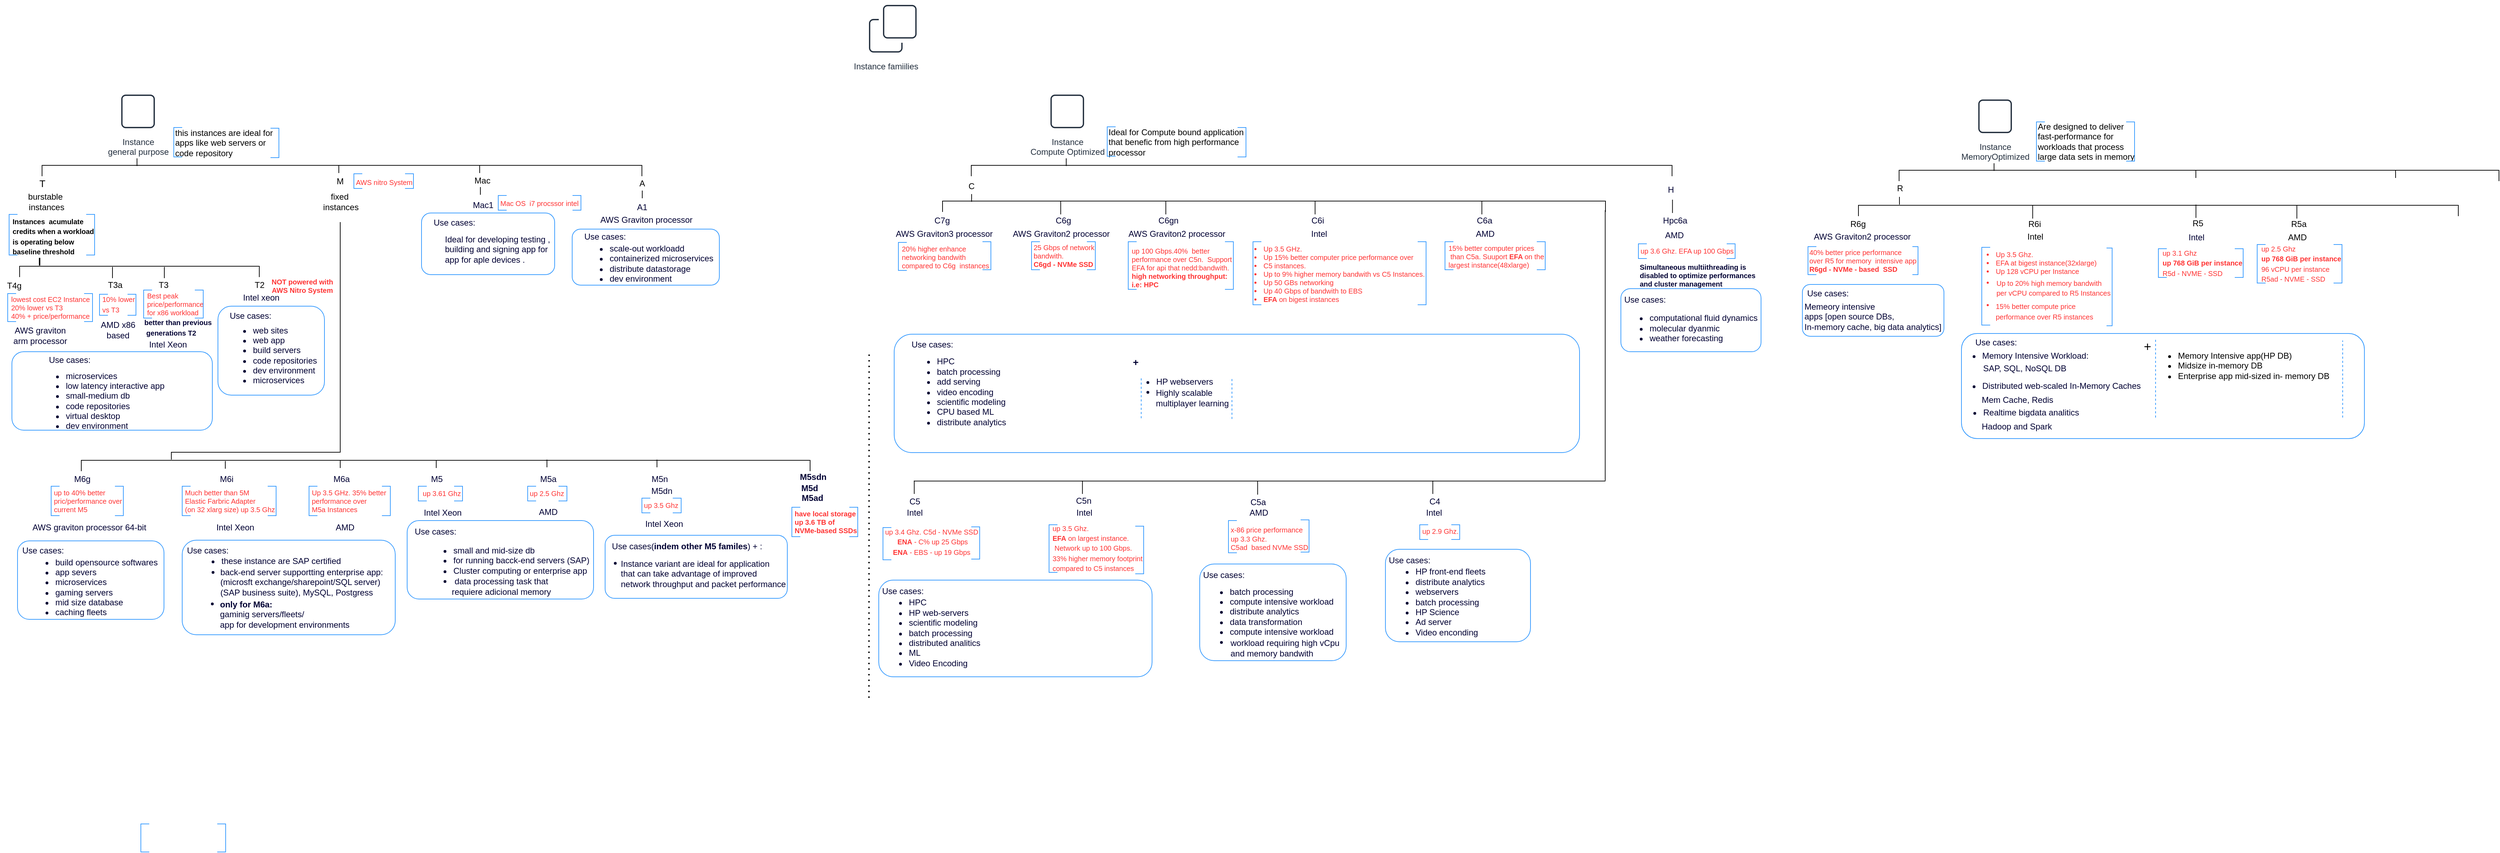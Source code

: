 <mxfile version="20.0.1" type="github">
  <diagram id="QT1x9H8c5nNVxde7SMxW" name="Page-1">
    <mxGraphModel dx="1178" dy="611" grid="1" gridSize="10" guides="1" tooltips="1" connect="1" arrows="1" fold="1" page="1" pageScale="1" pageWidth="4681" pageHeight="3300" math="0" shadow="0">
      <root>
        <mxCell id="0" />
        <mxCell id="1" parent="0" />
        <mxCell id="QvMh1-cBsOVFUleXJhPq-36" value="" style="rounded=1;whiteSpace=wrap;html=1;fontSize=12;fontColor=#000033;fillColor=none;strokeColor=#3399FF;" parent="1" vertex="1">
          <mxGeometry x="2805" y="480" width="575" height="150" as="geometry" />
        </mxCell>
        <mxCell id="QvMh1-cBsOVFUleXJhPq-41" value="&lt;ul&gt;&lt;li&gt;Distributed web-scaled In-Memory Caches&amp;nbsp;&lt;/li&gt;&lt;/ul&gt;" style="text;html=1;align=center;verticalAlign=middle;resizable=0;points=[];autosize=1;strokeColor=none;fillColor=none;fontSize=12;fontColor=#000033;" parent="1" vertex="1">
          <mxGeometry x="2789" y="535" width="280" height="40" as="geometry" />
        </mxCell>
        <mxCell id="QvMh1-cBsOVFUleXJhPq-45" value="&lt;ul&gt;&lt;li&gt;Realtime bigdata analitics&lt;/li&gt;&lt;/ul&gt;" style="text;html=1;align=center;verticalAlign=middle;resizable=0;points=[];autosize=1;strokeColor=none;fillColor=none;fontSize=12;fontColor=#000033;" parent="1" vertex="1">
          <mxGeometry x="2789" y="573" width="190" height="40" as="geometry" />
        </mxCell>
        <mxCell id="QvMh1-cBsOVFUleXJhPq-40" value="&lt;ul&gt;&lt;li&gt;&lt;font style=&quot;font-size: 12px;&quot;&gt;Memory Intensive Workload:&lt;/font&gt;&lt;/li&gt;&lt;/ul&gt;" style="text;html=1;align=center;verticalAlign=middle;resizable=0;points=[];autosize=1;strokeColor=none;fillColor=none;fontSize=12;fontColor=#000033;" parent="1" vertex="1">
          <mxGeometry x="2785" y="492" width="210" height="40" as="geometry" />
        </mxCell>
        <mxCell id="Y4munU0hI8EtiIeRVAHa-95" value="&lt;span style=&quot;color: rgb(255, 51, 51); font-size: 10px;&quot;&gt;up 3.5 Ghz. &lt;br&gt;&lt;b&gt;EFA&lt;/b&gt; on largest instance.&lt;br&gt;&amp;nbsp;Network up to 100 Gbps.&lt;br&gt;33% higher memory footprint &lt;br&gt;compared to C5 instances&lt;br&gt;&lt;/span&gt;" style="text;html=1;align=left;verticalAlign=middle;resizable=0;points=[];autosize=1;strokeColor=none;fillColor=none;fontSize=12;fontColor=#000033;" parent="1" vertex="1">
          <mxGeometry x="1506" y="746" width="140" height="80" as="geometry" />
        </mxCell>
        <mxCell id="Y4munU0hI8EtiIeRVAHa-75" value="&lt;span style=&quot;color: rgb(255, 51, 51); font-size: 10px; text-align: left;&quot;&gt;up 3.6 Ghz. EFA up 100 Gbps&lt;/span&gt;" style="text;html=1;align=center;verticalAlign=middle;resizable=0;points=[];autosize=1;strokeColor=none;fillColor=none;fontSize=12;fontColor=#000033;" parent="1" vertex="1">
          <mxGeometry x="2338" y="352" width="150" height="20" as="geometry" />
        </mxCell>
        <mxCell id="Y4munU0hI8EtiIeRVAHa-59" value="" style="rounded=1;whiteSpace=wrap;html=1;fontSize=12;fontColor=#000033;fillColor=none;strokeColor=#3399FF;" parent="1" vertex="1">
          <mxGeometry x="1282" y="481" width="978" height="169" as="geometry" />
        </mxCell>
        <mxCell id="Y4munU0hI8EtiIeRVAHa-41" value="&lt;font&gt;up 100 Gbps.40%&amp;nbsp; better &lt;br&gt;performance over C5n.&amp;nbsp; Support&lt;br&gt;EFA for api that nedd:bandwith.&lt;br&gt;&lt;/font&gt;&lt;b&gt;high networking throughput: &lt;br&gt;i.e: HPC&lt;/b&gt;" style="text;html=1;align=left;verticalAlign=middle;resizable=0;points=[];autosize=1;strokeColor=none;fillColor=none;fontSize=10;fontColor=#FF3333;" parent="1" vertex="1">
          <mxGeometry x="1619" y="351" width="160" height="70" as="geometry" />
        </mxCell>
        <mxCell id="Y4munU0hI8EtiIeRVAHa-49" value="&lt;ul&gt;&lt;li&gt;&lt;font&gt;Up 3.5 GHz. &lt;/font&gt;&lt;/li&gt;&lt;li&gt;&lt;font&gt;Up 15% better computer price performance over&lt;/font&gt;&lt;/li&gt;&lt;li&gt;&lt;font&gt;C5 instances. &lt;/font&gt;&lt;/li&gt;&lt;li&gt;&lt;font&gt;Up to 9% higher memory bandwith vs C5 Instances.&lt;/font&gt;&lt;/li&gt;&lt;li&gt;&lt;font&gt;Up 50 GBs networking&lt;/font&gt;&lt;/li&gt;&lt;li&gt;&lt;font&gt;Up 40 Gbps of bandwith to EBS&lt;/font&gt;&lt;/li&gt;&lt;li&gt;&lt;font&gt;&lt;b&gt;EFA&lt;/b&gt; on bigest instances&lt;/font&gt;&lt;/li&gt;&lt;/ul&gt;" style="text;html=1;align=left;verticalAlign=middle;resizable=0;points=[];autosize=1;strokeColor=none;fillColor=none;fontSize=10;fontColor=#FF3333;" parent="1" vertex="1">
          <mxGeometry x="1767.27" y="340" width="290" height="110" as="geometry" />
        </mxCell>
        <mxCell id="JC6SgRXy9MHT9SMiRejr-31" value="" style="rounded=1;whiteSpace=wrap;html=1;fontSize=12;fontColor=#000033;fillColor=none;strokeColor=#3399FF;" parent="1" vertex="1">
          <mxGeometry x="317" y="441" width="152" height="127" as="geometry" />
        </mxCell>
        <mxCell id="JC6SgRXy9MHT9SMiRejr-28" value="" style="rounded=1;whiteSpace=wrap;html=1;fontSize=12;fontColor=#000033;fillColor=none;strokeColor=#3399FF;" parent="1" vertex="1">
          <mxGeometry x="23" y="506" width="286" height="112" as="geometry" />
        </mxCell>
        <mxCell id="_8k46CDn7pCFzb-syn-X-2" value="Instance famiilies" style="sketch=0;outlineConnect=0;fontColor=#232F3E;gradientColor=none;strokeColor=#232F3E;fillColor=#ffffff;dashed=0;verticalLabelPosition=bottom;verticalAlign=top;align=center;html=1;fontSize=12;fontStyle=0;aspect=fixed;shape=mxgraph.aws4.resourceIcon;resIcon=mxgraph.aws4.instance;" parent="1" vertex="1">
          <mxGeometry x="1240" y="25" width="60" height="60" as="geometry" />
        </mxCell>
        <mxCell id="_8k46CDn7pCFzb-syn-X-3" value="" style="sketch=0;outlineConnect=0;fontColor=#232F3E;gradientColor=none;strokeColor=#232F3E;fillColor=#ffffff;dashed=0;verticalLabelPosition=bottom;verticalAlign=top;align=center;html=1;fontSize=12;fontStyle=0;aspect=fixed;shape=mxgraph.aws4.resourceIcon;resIcon=mxgraph.aws4.instance;" parent="1" vertex="1">
          <mxGeometry x="1260" y="5" width="60" height="60" as="geometry" />
        </mxCell>
        <mxCell id="_8k46CDn7pCFzb-syn-X-4" value="Instance&lt;br&gt;general purpose" style="sketch=0;outlineConnect=0;fontColor=#232F3E;gradientColor=none;strokeColor=#232F3E;fillColor=#ffffff;dashed=0;verticalLabelPosition=bottom;verticalAlign=top;align=center;html=1;fontSize=12;fontStyle=0;aspect=fixed;shape=mxgraph.aws4.resourceIcon;resIcon=mxgraph.aws4.instance;" parent="1" vertex="1">
          <mxGeometry x="173" y="133" width="60" height="60" as="geometry" />
        </mxCell>
        <mxCell id="_8k46CDn7pCFzb-syn-X-5" value="" style="shape=partialRectangle;whiteSpace=wrap;html=1;bottom=1;right=1;left=1;top=0;fillColor=none;routingCenterX=-0.5;rotation=-180;direction=east;" parent="1" vertex="1">
          <mxGeometry x="66" y="240" width="856" height="15" as="geometry" />
        </mxCell>
        <mxCell id="_8k46CDn7pCFzb-syn-X-6" value="" style="line;strokeWidth=1;direction=south;html=1;" parent="1" vertex="1">
          <mxGeometry x="201" y="230" width="1" height="11" as="geometry" />
        </mxCell>
        <mxCell id="_8k46CDn7pCFzb-syn-X-7" value="" style="line;strokeWidth=1;direction=south;html=1;" parent="1" vertex="1">
          <mxGeometry x="489" y="240" width="1" height="11" as="geometry" />
        </mxCell>
        <mxCell id="_8k46CDn7pCFzb-syn-X-9" value="&lt;font style=&quot;font-size: 14px;&quot;&gt;T&lt;/font&gt;" style="text;html=1;align=center;verticalAlign=middle;resizable=0;points=[];autosize=1;strokeColor=none;fillColor=none;" parent="1" vertex="1">
          <mxGeometry x="56" y="256" width="20" height="20" as="geometry" />
        </mxCell>
        <mxCell id="_8k46CDn7pCFzb-syn-X-10" value="M" style="text;html=1;align=center;verticalAlign=middle;resizable=0;points=[];autosize=1;strokeColor=none;fillColor=none;fontSize=12;" parent="1" vertex="1">
          <mxGeometry x="476" y="253" width="30" height="20" as="geometry" />
        </mxCell>
        <mxCell id="_8k46CDn7pCFzb-syn-X-11" value="Mac" style="text;html=1;align=center;verticalAlign=middle;resizable=0;points=[];autosize=1;strokeColor=none;fillColor=none;fontSize=12;" parent="1" vertex="1">
          <mxGeometry x="674" y="252" width="40" height="20" as="geometry" />
        </mxCell>
        <mxCell id="_8k46CDn7pCFzb-syn-X-12" value="A" style="text;html=1;align=center;verticalAlign=middle;resizable=0;points=[];autosize=1;strokeColor=none;fillColor=none;fontSize=12;" parent="1" vertex="1">
          <mxGeometry x="912" y="256" width="20" height="20" as="geometry" />
        </mxCell>
        <mxCell id="_8k46CDn7pCFzb-syn-X-15" value="&lt;font style=&quot;font-size: 12px;&quot;&gt;burstable&amp;nbsp;&lt;br style=&quot;font-size: 12px;&quot;&gt;instances&lt;br style=&quot;font-size: 12px;&quot;&gt;&lt;/font&gt;" style="text;html=1;align=center;verticalAlign=middle;resizable=0;points=[];autosize=1;strokeColor=none;fillColor=none;fontSize=12;" parent="1" vertex="1">
          <mxGeometry x="37" y="277" width="70" height="30" as="geometry" />
        </mxCell>
        <mxCell id="_8k46CDn7pCFzb-syn-X-16" value="" style="shape=partialRectangle;whiteSpace=wrap;html=1;bottom=1;right=1;left=1;top=0;fillColor=none;routingCenterX=-0.5;rotation=-180;direction=east;" parent="1" vertex="1">
          <mxGeometry x="34" y="384" width="342" height="15" as="geometry" />
        </mxCell>
        <mxCell id="_8k46CDn7pCFzb-syn-X-17" value="" style="line;strokeWidth=2;direction=south;html=1;" parent="1" vertex="1">
          <mxGeometry x="62" y="372" width="1" height="11" as="geometry" />
        </mxCell>
        <mxCell id="_8k46CDn7pCFzb-syn-X-18" value="" style="line;strokeWidth=1;direction=south;html=1;" parent="1" vertex="1">
          <mxGeometry x="166" y="385" width="1" height="16" as="geometry" />
        </mxCell>
        <mxCell id="_8k46CDn7pCFzb-syn-X-22" value="T4g" style="text;html=1;align=center;verticalAlign=middle;resizable=0;points=[];autosize=1;strokeColor=none;fillColor=none;fontSize=12;" parent="1" vertex="1">
          <mxGeometry x="6" y="402" width="40" height="20" as="geometry" />
        </mxCell>
        <mxCell id="_8k46CDn7pCFzb-syn-X-23" value="T3a" style="text;html=1;align=center;verticalAlign=middle;resizable=0;points=[];autosize=1;strokeColor=none;fillColor=none;fontSize=12;" parent="1" vertex="1">
          <mxGeometry x="150" y="401" width="40" height="20" as="geometry" />
        </mxCell>
        <mxCell id="_8k46CDn7pCFzb-syn-X-24" value="T3" style="text;html=1;align=center;verticalAlign=middle;resizable=0;points=[];autosize=1;strokeColor=none;fillColor=none;fontSize=12;" parent="1" vertex="1">
          <mxGeometry x="224" y="401" width="30" height="20" as="geometry" />
        </mxCell>
        <mxCell id="_8k46CDn7pCFzb-syn-X-25" value="T2" style="text;html=1;align=center;verticalAlign=middle;resizable=0;points=[];autosize=1;strokeColor=none;fillColor=none;fontSize=12;" parent="1" vertex="1">
          <mxGeometry x="360.5" y="401" width="30" height="20" as="geometry" />
        </mxCell>
        <mxCell id="_8k46CDn7pCFzb-syn-X-26" value="" style="line;strokeWidth=1;direction=south;html=1;" parent="1" vertex="1">
          <mxGeometry x="240" y="385" width="1" height="16" as="geometry" />
        </mxCell>
        <mxCell id="JC6SgRXy9MHT9SMiRejr-1" value="&lt;font style=&quot;font-size: 10px;&quot;&gt;&lt;b&gt;Instances&amp;nbsp; acumulate &lt;br&gt;credits when a workload&amp;nbsp;&lt;br&gt;is operating below &lt;br&gt;baseline threshold&lt;/b&gt;&lt;/font&gt;" style="text;html=1;align=left;verticalAlign=middle;resizable=0;points=[];autosize=1;strokeColor=none;fillColor=none;" parent="1" vertex="1">
          <mxGeometry x="22" y="306" width="130" height="70" as="geometry" />
        </mxCell>
        <mxCell id="JC6SgRXy9MHT9SMiRejr-3" value="" style="strokeWidth=1;html=1;shape=mxgraph.flowchart.annotation_1;align=left;pointerEvents=1;fontColor=#000033;fillColor=none;direction=west;strokeColor=#3399FF;" parent="1" vertex="1">
          <mxGeometry x="129" y="310" width="12" height="58" as="geometry" />
        </mxCell>
        <mxCell id="JC6SgRXy9MHT9SMiRejr-4" value="" style="strokeWidth=1;html=1;shape=mxgraph.flowchart.annotation_1;align=left;pointerEvents=1;fontColor=#000033;fillColor=none;strokeColor=#3399FF;" parent="1" vertex="1">
          <mxGeometry x="17" y="423" width="12" height="40" as="geometry" />
        </mxCell>
        <mxCell id="JC6SgRXy9MHT9SMiRejr-5" value="" style="strokeWidth=1;html=1;shape=mxgraph.flowchart.annotation_1;align=left;pointerEvents=1;fontColor=#000033;fillColor=none;strokeColor=#3399FF;" parent="1" vertex="1">
          <mxGeometry x="19" y="310" width="12" height="58" as="geometry" />
        </mxCell>
        <mxCell id="JC6SgRXy9MHT9SMiRejr-7" value="&lt;font color=&quot;#ff3333&quot;&gt;lowest cost EC2 Instance&lt;br&gt;20% lower vs T3&lt;br&gt;40% + price/performance&lt;/font&gt;" style="text;html=1;align=left;verticalAlign=middle;resizable=0;points=[];autosize=1;strokeColor=none;fillColor=none;fontSize=10;" parent="1" vertex="1">
          <mxGeometry x="20" y="423" width="130" height="40" as="geometry" />
        </mxCell>
        <mxCell id="JC6SgRXy9MHT9SMiRejr-8" value="" style="strokeWidth=1;html=1;shape=mxgraph.flowchart.annotation_1;align=left;pointerEvents=1;fontColor=#000033;fillColor=none;direction=west;strokeColor=#3399FF;" parent="1" vertex="1">
          <mxGeometry x="126" y="423" width="12" height="40" as="geometry" />
        </mxCell>
        <mxCell id="JC6SgRXy9MHT9SMiRejr-10" value="AWS graviton &lt;br&gt;arm processor" style="text;html=1;align=center;verticalAlign=middle;resizable=0;points=[];autosize=1;strokeColor=none;fillColor=none;fontSize=12;fontColor=#000033;" parent="1" vertex="1">
          <mxGeometry x="18" y="468" width="90" height="30" as="geometry" />
        </mxCell>
        <mxCell id="JC6SgRXy9MHT9SMiRejr-11" value="" style="strokeWidth=1;html=1;shape=mxgraph.flowchart.annotation_1;align=left;pointerEvents=1;fontColor=#000033;fillColor=none;strokeColor=#3399FF;" parent="1" vertex="1">
          <mxGeometry x="207" y="1180" width="12" height="40" as="geometry" />
        </mxCell>
        <mxCell id="JC6SgRXy9MHT9SMiRejr-12" value="" style="strokeWidth=1;html=1;shape=mxgraph.flowchart.annotation_1;align=left;pointerEvents=1;fontColor=#000033;fillColor=none;direction=west;strokeColor=#3399FF;" parent="1" vertex="1">
          <mxGeometry x="316" y="1180" width="12" height="40" as="geometry" />
        </mxCell>
        <mxCell id="JC6SgRXy9MHT9SMiRejr-13" value="" style="strokeWidth=1;html=1;shape=mxgraph.flowchart.annotation_1;align=left;pointerEvents=1;fontColor=#000033;fillColor=none;strokeColor=#3399FF;" parent="1" vertex="1">
          <mxGeometry x="148" y="424" width="12" height="30" as="geometry" />
        </mxCell>
        <mxCell id="JC6SgRXy9MHT9SMiRejr-14" value="" style="strokeWidth=1;html=1;shape=mxgraph.flowchart.annotation_1;align=left;pointerEvents=1;fontColor=#000033;fillColor=none;direction=west;strokeColor=#3399FF;" parent="1" vertex="1">
          <mxGeometry x="188" y="424" width="12" height="30" as="geometry" />
        </mxCell>
        <mxCell id="JC6SgRXy9MHT9SMiRejr-15" value="&lt;font color=&quot;#ff3333&quot; style=&quot;font-size: 10px;&quot;&gt;10% lower &lt;br&gt;vs T3&lt;/font&gt;" style="text;html=1;align=left;verticalAlign=middle;resizable=0;points=[];autosize=1;strokeColor=none;fillColor=none;fontSize=12;fontColor=#000033;" parent="1" vertex="1">
          <mxGeometry x="150" y="418" width="60" height="40" as="geometry" />
        </mxCell>
        <mxCell id="JC6SgRXy9MHT9SMiRejr-16" value="Best peak &lt;br&gt;price/performance&lt;br&gt;for x86 workload" style="text;html=1;align=left;verticalAlign=middle;resizable=0;points=[];autosize=1;strokeColor=none;fillColor=none;fontSize=10;fontColor=#FF3333;" parent="1" vertex="1">
          <mxGeometry x="214" y="418" width="100" height="40" as="geometry" />
        </mxCell>
        <mxCell id="JC6SgRXy9MHT9SMiRejr-18" value="&lt;font style=&quot;font-size: 12px;&quot; color=&quot;#000033&quot;&gt;AMD x86&lt;br&gt;based&lt;br&gt;&lt;/font&gt;" style="text;html=1;align=center;verticalAlign=middle;resizable=0;points=[];autosize=1;strokeColor=none;fillColor=none;fontSize=10;fontColor=#FF3333;" parent="1" vertex="1">
          <mxGeometry x="144" y="460" width="60" height="30" as="geometry" />
        </mxCell>
        <mxCell id="JC6SgRXy9MHT9SMiRejr-19" value="Intel Xeon&amp;nbsp;" style="text;html=1;align=center;verticalAlign=middle;resizable=0;points=[];autosize=1;strokeColor=none;fillColor=none;fontSize=12;fontColor=#000033;" parent="1" vertex="1">
          <mxGeometry x="212" y="486" width="70" height="20" as="geometry" />
        </mxCell>
        <mxCell id="JC6SgRXy9MHT9SMiRejr-20" value="" style="strokeWidth=1;html=1;shape=mxgraph.flowchart.annotation_1;align=left;pointerEvents=1;fontColor=#000033;fillColor=none;strokeColor=#3399FF;" parent="1" vertex="1">
          <mxGeometry x="211" y="418" width="12" height="40" as="geometry" />
        </mxCell>
        <mxCell id="JC6SgRXy9MHT9SMiRejr-21" value="" style="strokeWidth=1;html=1;shape=mxgraph.flowchart.annotation_1;align=left;pointerEvents=1;fontColor=#000033;fillColor=none;direction=west;strokeColor=#3399FF;" parent="1" vertex="1">
          <mxGeometry x="284" y="418" width="12" height="40" as="geometry" />
        </mxCell>
        <mxCell id="JC6SgRXy9MHT9SMiRejr-22" value="Intel xeon&amp;nbsp;" style="text;html=1;align=center;verticalAlign=middle;resizable=0;points=[];autosize=1;strokeColor=none;fillColor=none;fontSize=12;fontColor=#000033;" parent="1" vertex="1">
          <mxGeometry x="345" y="419" width="70" height="20" as="geometry" />
        </mxCell>
        <mxCell id="JC6SgRXy9MHT9SMiRejr-24" value="&lt;font style=&quot;font-size: 10px;&quot;&gt;better than previous&lt;br&gt;&amp;nbsp;generations T2&lt;/font&gt;" style="text;html=1;align=left;verticalAlign=middle;resizable=0;points=[];autosize=1;strokeColor=none;fillColor=none;fontSize=12;fontColor=#000033;fontStyle=1" parent="1" vertex="1">
          <mxGeometry x="210" y="451" width="110" height="40" as="geometry" />
        </mxCell>
        <mxCell id="JC6SgRXy9MHT9SMiRejr-26" value="&lt;br&gt;&lt;ul&gt;&lt;li&gt;microservices&lt;/li&gt;&lt;li&gt;low latency interactive app&lt;/li&gt;&lt;li&gt;small-medium db&lt;/li&gt;&lt;li&gt;code repositories&lt;/li&gt;&lt;li&gt;virtual desktop&lt;/li&gt;&lt;li&gt;dev environment&lt;/li&gt;&lt;/ul&gt;" style="text;html=1;align=left;verticalAlign=middle;resizable=0;points=[];autosize=1;strokeColor=none;fillColor=none;fontSize=12;fontColor=#000033;" parent="1" vertex="1">
          <mxGeometry x="58" y="504" width="200" height="130" as="geometry" />
        </mxCell>
        <mxCell id="JC6SgRXy9MHT9SMiRejr-27" value="Use cases:" style="text;html=1;align=center;verticalAlign=middle;resizable=0;points=[];autosize=1;strokeColor=none;fillColor=none;fontSize=12;fontColor=#000033;" parent="1" vertex="1">
          <mxGeometry x="70" y="508" width="70" height="20" as="geometry" />
        </mxCell>
        <mxCell id="JC6SgRXy9MHT9SMiRejr-29" value="&lt;br&gt;&lt;ul&gt;&lt;li&gt;web sites&lt;/li&gt;&lt;li&gt;web app&lt;/li&gt;&lt;li&gt;build servers&lt;/li&gt;&lt;li&gt;code repositories&lt;/li&gt;&lt;li&gt;dev environment&lt;/li&gt;&lt;li&gt;microservices&lt;/li&gt;&lt;/ul&gt;" style="text;html=1;align=left;verticalAlign=middle;resizable=0;points=[];autosize=1;strokeColor=none;fillColor=none;fontSize=12;fontColor=#000033;" parent="1" vertex="1">
          <mxGeometry x="325" y="439" width="150" height="130" as="geometry" />
        </mxCell>
        <mxCell id="JC6SgRXy9MHT9SMiRejr-30" value="Use cases:" style="text;html=1;align=center;verticalAlign=middle;resizable=0;points=[];autosize=1;strokeColor=none;fillColor=none;fontSize=12;fontColor=#000033;" parent="1" vertex="1">
          <mxGeometry x="328" y="445" width="70" height="20" as="geometry" />
        </mxCell>
        <mxCell id="JC6SgRXy9MHT9SMiRejr-33" value="&lt;font style=&quot;font-size: 12px;&quot;&gt;fixed&amp;nbsp;&lt;br style=&quot;font-size: 12px;&quot;&gt;instances&lt;br style=&quot;font-size: 12px;&quot;&gt;&lt;/font&gt;" style="text;html=1;align=center;verticalAlign=middle;resizable=0;points=[];autosize=1;strokeColor=none;fillColor=none;fontSize=12;" parent="1" vertex="1">
          <mxGeometry x="456.5" y="277" width="70" height="30" as="geometry" />
        </mxCell>
        <mxCell id="JC6SgRXy9MHT9SMiRejr-34" value="" style="shape=partialRectangle;whiteSpace=wrap;html=1;bottom=1;right=1;left=1;top=0;fillColor=none;routingCenterX=-0.5;rotation=-180;direction=east;" parent="1" vertex="1">
          <mxGeometry x="122" y="661" width="1040" height="15" as="geometry" />
        </mxCell>
        <mxCell id="JC6SgRXy9MHT9SMiRejr-35" value="" style="line;strokeWidth=1;direction=south;html=1;" parent="1" vertex="1">
          <mxGeometry x="491" y="321" width="1" height="329" as="geometry" />
        </mxCell>
        <mxCell id="JC6SgRXy9MHT9SMiRejr-36" value="" style="line;strokeWidth=1;direction=west;html=1;" parent="1" vertex="1">
          <mxGeometry x="250" y="649" width="242" height="1" as="geometry" />
        </mxCell>
        <mxCell id="JC6SgRXy9MHT9SMiRejr-37" value="M5" style="text;html=1;align=center;verticalAlign=middle;resizable=0;points=[];autosize=1;strokeColor=none;fillColor=none;fontSize=12;fontColor=#000033;" parent="1" vertex="1">
          <mxGeometry x="613.5" y="678" width="30" height="20" as="geometry" />
        </mxCell>
        <mxCell id="JC6SgRXy9MHT9SMiRejr-44" value="" style="rounded=1;whiteSpace=wrap;html=1;fontSize=12;fontColor=#000033;fillColor=none;strokeColor=#3399FF;" parent="1" vertex="1">
          <mxGeometry x="587" y="747" width="266" height="112" as="geometry" />
        </mxCell>
        <mxCell id="JC6SgRXy9MHT9SMiRejr-45" value="&lt;br&gt;&lt;ul&gt;&lt;li&gt;small and mid-size db&lt;/li&gt;&lt;li&gt;&lt;span style=&quot;background-color: initial;&quot;&gt;for running bacck-end servers (SAP)&lt;/span&gt;&lt;br&gt;&lt;/li&gt;&lt;li&gt;Cluster computing or enterprise app&lt;/li&gt;&lt;li&gt;&lt;br&gt;&lt;/li&gt;&lt;/ul&gt;" style="text;html=1;align=left;verticalAlign=middle;resizable=0;points=[];autosize=1;strokeColor=none;fillColor=none;fontSize=12;fontColor=#000033;" parent="1" vertex="1">
          <mxGeometry x="611" y="754" width="250" height="100" as="geometry" />
        </mxCell>
        <mxCell id="JC6SgRXy9MHT9SMiRejr-46" value="Use cases:" style="text;html=1;align=center;verticalAlign=middle;resizable=0;points=[];autosize=1;strokeColor=none;fillColor=none;fontSize=12;fontColor=#000033;" parent="1" vertex="1">
          <mxGeometry x="592" y="753" width="70" height="20" as="geometry" />
        </mxCell>
        <mxCell id="JC6SgRXy9MHT9SMiRejr-47" value="&lt;span style=&quot;text-align: left; background-color: initial;&quot;&gt;data processing task that &lt;br&gt;requiere adicional memory&lt;/span&gt;" style="text;html=1;align=center;verticalAlign=middle;resizable=0;points=[];autosize=1;strokeColor=none;fillColor=none;fontSize=12;fontColor=#000033;" parent="1" vertex="1">
          <mxGeometry x="641" y="826" width="160" height="30" as="geometry" />
        </mxCell>
        <mxCell id="JC6SgRXy9MHT9SMiRejr-48" value="Intel Xeon&amp;nbsp;" style="text;html=1;align=center;verticalAlign=middle;resizable=0;points=[];autosize=1;strokeColor=none;fillColor=none;fontSize=12;fontColor=#000033;" parent="1" vertex="1">
          <mxGeometry x="603.5" y="726" width="70" height="20" as="geometry" />
        </mxCell>
        <mxCell id="JC6SgRXy9MHT9SMiRejr-49" value="M5a" style="text;html=1;align=center;verticalAlign=middle;resizable=0;points=[];autosize=1;strokeColor=none;fillColor=none;fontSize=12;fontColor=#000033;" parent="1" vertex="1">
          <mxGeometry x="767.5" y="678" width="40" height="20" as="geometry" />
        </mxCell>
        <mxCell id="JC6SgRXy9MHT9SMiRejr-53" value="AMD" style="text;html=1;align=center;verticalAlign=middle;resizable=0;points=[];autosize=1;strokeColor=none;fillColor=none;fontSize=12;fontColor=#000033;" parent="1" vertex="1">
          <mxGeometry x="767.5" y="725" width="40" height="20" as="geometry" />
        </mxCell>
        <mxCell id="JC6SgRXy9MHT9SMiRejr-58" value="M5n" style="text;html=1;align=center;verticalAlign=middle;resizable=0;points=[];autosize=1;strokeColor=none;fillColor=none;fontSize=12;fontColor=#000033;" parent="1" vertex="1">
          <mxGeometry x="926.5" y="678" width="40" height="20" as="geometry" />
        </mxCell>
        <mxCell id="JC6SgRXy9MHT9SMiRejr-59" value="M5dn" style="text;html=1;align=center;verticalAlign=middle;resizable=0;points=[];autosize=1;strokeColor=none;fillColor=none;fontSize=12;fontColor=#000033;" parent="1" vertex="1">
          <mxGeometry x="924.5" y="695" width="50" height="20" as="geometry" />
        </mxCell>
        <mxCell id="JC6SgRXy9MHT9SMiRejr-60" value="Intel Xeon&amp;nbsp;" style="text;html=1;align=center;verticalAlign=middle;resizable=0;points=[];autosize=1;strokeColor=none;fillColor=none;fontSize=12;fontColor=#000033;" parent="1" vertex="1">
          <mxGeometry x="919.5" y="742" width="70" height="20" as="geometry" />
        </mxCell>
        <mxCell id="JC6SgRXy9MHT9SMiRejr-64" value="" style="rounded=1;whiteSpace=wrap;html=1;fontSize=12;fontColor=#000033;fillColor=none;strokeColor=#3399FF;" parent="1" vertex="1">
          <mxGeometry x="869.5" y="768" width="260" height="90" as="geometry" />
        </mxCell>
        <mxCell id="JC6SgRXy9MHT9SMiRejr-65" value="Instance variant are ideal for application &lt;br&gt;that can take advantage of improved &lt;br&gt;network throughput and packet performance&amp;nbsp;" style="text;html=1;align=left;verticalAlign=middle;resizable=0;points=[];autosize=1;strokeColor=none;fillColor=none;fontSize=12;fontColor=#000033;" parent="1" vertex="1">
          <mxGeometry x="889.5" y="798" width="250" height="50" as="geometry" />
        </mxCell>
        <mxCell id="JC6SgRXy9MHT9SMiRejr-66" value="Use cases(&lt;b&gt;indem other M5 familes&lt;/b&gt;) + :" style="text;html=1;align=center;verticalAlign=middle;resizable=0;points=[];autosize=1;strokeColor=none;fillColor=none;fontSize=12;fontColor=#000033;" parent="1" vertex="1">
          <mxGeometry x="870.5" y="774" width="230" height="20" as="geometry" />
        </mxCell>
        <mxCell id="JC6SgRXy9MHT9SMiRejr-67" value="M6i" style="text;html=1;align=center;verticalAlign=middle;resizable=0;points=[];autosize=1;strokeColor=none;fillColor=none;fontSize=12;fontColor=#000033;" parent="1" vertex="1">
          <mxGeometry x="314" y="678" width="30" height="20" as="geometry" />
        </mxCell>
        <mxCell id="JC6SgRXy9MHT9SMiRejr-69" value="&lt;font color=&quot;#ff3333&quot;&gt;Much better than 5M&amp;nbsp;&lt;br&gt;Elastic Farbric Adapter&amp;nbsp;&lt;br&gt;(on 32 xlarg size) up 3.5 Ghz&lt;br&gt;&lt;/font&gt;" style="text;html=1;align=left;verticalAlign=middle;resizable=0;points=[];autosize=1;strokeColor=none;fillColor=none;fontSize=10;" parent="1" vertex="1">
          <mxGeometry x="268" y="699" width="140" height="40" as="geometry" />
        </mxCell>
        <mxCell id="JC6SgRXy9MHT9SMiRejr-70" value="" style="strokeWidth=1;html=1;shape=mxgraph.flowchart.annotation_1;align=left;pointerEvents=1;fontColor=#000033;fillColor=none;strokeColor=#3399FF;" parent="1" vertex="1">
          <mxGeometry x="266" y="698" width="12" height="42" as="geometry" />
        </mxCell>
        <mxCell id="JC6SgRXy9MHT9SMiRejr-71" value="" style="strokeWidth=1;html=1;shape=mxgraph.flowchart.annotation_1;align=left;pointerEvents=1;fontColor=#000033;fillColor=none;direction=west;strokeColor=#3399FF;" parent="1" vertex="1">
          <mxGeometry x="388" y="698" width="12" height="42" as="geometry" />
        </mxCell>
        <mxCell id="JC6SgRXy9MHT9SMiRejr-73" value="Intel Xeon&amp;nbsp;" style="text;html=1;align=center;verticalAlign=middle;resizable=0;points=[];autosize=1;strokeColor=none;fillColor=none;fontSize=12;fontColor=#000033;" parent="1" vertex="1">
          <mxGeometry x="308" y="747" width="70" height="20" as="geometry" />
        </mxCell>
        <mxCell id="JC6SgRXy9MHT9SMiRejr-74" value="" style="rounded=1;whiteSpace=wrap;html=1;fontSize=12;fontColor=#000033;fillColor=none;strokeColor=#3399FF;" parent="1" vertex="1">
          <mxGeometry x="266" y="775" width="304" height="135" as="geometry" />
        </mxCell>
        <mxCell id="JC6SgRXy9MHT9SMiRejr-75" value="&lt;br&gt;&lt;ul&gt;&lt;li&gt;these instance are SAP certified&lt;/li&gt;&lt;li&gt;&lt;br&gt;&lt;/li&gt;&lt;/ul&gt;" style="text;html=1;align=left;verticalAlign=middle;resizable=0;points=[];autosize=1;strokeColor=none;fillColor=none;fontSize=12;fontColor=#000033;" parent="1" vertex="1">
          <mxGeometry x="280" y="770" width="230" height="70" as="geometry" />
        </mxCell>
        <mxCell id="JC6SgRXy9MHT9SMiRejr-76" value="Use cases:" style="text;html=1;align=center;verticalAlign=middle;resizable=0;points=[];autosize=1;strokeColor=none;fillColor=none;fontSize=12;fontColor=#000033;" parent="1" vertex="1">
          <mxGeometry x="267" y="780" width="70" height="20" as="geometry" />
        </mxCell>
        <mxCell id="JC6SgRXy9MHT9SMiRejr-77" value="&lt;div style=&quot;text-align: left;&quot;&gt;&lt;span style=&quot;background-color: initial;&quot;&gt;back-end server supportting enterprise app:&lt;/span&gt;&lt;/div&gt;&lt;div style=&quot;text-align: left;&quot;&gt;&lt;span style=&quot;background-color: initial;&quot;&gt;(microsft exchange/sharepoint/SQL server)&lt;/span&gt;&lt;/div&gt;&lt;div style=&quot;text-align: left;&quot;&gt;&lt;span style=&quot;background-color: initial;&quot;&gt;(SAP business suite), MySQL, Postgress&amp;nbsp;&lt;/span&gt;&lt;/div&gt;" style="text;html=1;align=center;verticalAlign=middle;resizable=0;points=[];autosize=1;strokeColor=none;fillColor=none;fontSize=12;fontColor=#000033;" parent="1" vertex="1">
          <mxGeometry x="311" y="810" width="250" height="50" as="geometry" />
        </mxCell>
        <mxCell id="JC6SgRXy9MHT9SMiRejr-78" value="M6g" style="text;html=1;align=center;verticalAlign=middle;resizable=0;points=[];autosize=1;strokeColor=none;fillColor=none;fontSize=12;fontColor=#000033;" parent="1" vertex="1">
          <mxGeometry x="103" y="678" width="40" height="20" as="geometry" />
        </mxCell>
        <mxCell id="JC6SgRXy9MHT9SMiRejr-79" value="&lt;font color=&quot;#ff3333&quot;&gt;up to 40% better&lt;br&gt;pric/performance over &lt;br&gt;current M5&lt;br&gt;&lt;/font&gt;" style="text;html=1;align=left;verticalAlign=middle;resizable=0;points=[];autosize=1;strokeColor=none;fillColor=none;fontSize=10;" parent="1" vertex="1">
          <mxGeometry x="81" y="699" width="110" height="40" as="geometry" />
        </mxCell>
        <mxCell id="JC6SgRXy9MHT9SMiRejr-80" value="" style="strokeWidth=1;html=1;shape=mxgraph.flowchart.annotation_1;align=left;pointerEvents=1;fontColor=#000033;fillColor=none;strokeColor=#3399FF;" parent="1" vertex="1">
          <mxGeometry x="79" y="698" width="12" height="42" as="geometry" />
        </mxCell>
        <mxCell id="JC6SgRXy9MHT9SMiRejr-81" value="" style="strokeWidth=1;html=1;shape=mxgraph.flowchart.annotation_1;align=left;pointerEvents=1;fontColor=#000033;fillColor=none;direction=west;strokeColor=#3399FF;" parent="1" vertex="1">
          <mxGeometry x="170" y="698" width="12" height="42" as="geometry" />
        </mxCell>
        <mxCell id="JC6SgRXy9MHT9SMiRejr-82" value="AWS graviton processor 64-bit" style="text;html=1;align=center;verticalAlign=middle;resizable=0;points=[];autosize=1;strokeColor=none;fillColor=none;fontSize=12;fontColor=#000033;" parent="1" vertex="1">
          <mxGeometry x="43" y="747" width="180" height="20" as="geometry" />
        </mxCell>
        <mxCell id="JC6SgRXy9MHT9SMiRejr-83" value="" style="rounded=1;whiteSpace=wrap;html=1;fontSize=12;fontColor=#000033;fillColor=none;strokeColor=#3399FF;" parent="1" vertex="1">
          <mxGeometry x="31" y="776" width="209" height="112" as="geometry" />
        </mxCell>
        <mxCell id="JC6SgRXy9MHT9SMiRejr-84" value="&lt;br&gt;&lt;ul&gt;&lt;li&gt;build opensource softwares&lt;/li&gt;&lt;li&gt;app severs&lt;/li&gt;&lt;li&gt;microservices&lt;/li&gt;&lt;li&gt;gaming servers&lt;/li&gt;&lt;li&gt;mid size database&lt;/li&gt;&lt;li&gt;caching fleets&amp;nbsp;&lt;/li&gt;&lt;/ul&gt;" style="text;html=1;align=left;verticalAlign=middle;resizable=0;points=[];autosize=1;strokeColor=none;fillColor=none;fontSize=12;fontColor=#000033;" parent="1" vertex="1">
          <mxGeometry x="43" y="770" width="200" height="130" as="geometry" />
        </mxCell>
        <mxCell id="JC6SgRXy9MHT9SMiRejr-85" value="Use cases:" style="text;html=1;align=center;verticalAlign=middle;resizable=0;points=[];autosize=1;strokeColor=none;fillColor=none;fontSize=12;fontColor=#000033;" parent="1" vertex="1">
          <mxGeometry x="32" y="780" width="70" height="20" as="geometry" />
        </mxCell>
        <mxCell id="JC6SgRXy9MHT9SMiRejr-87" value="&lt;font color=&quot;#ff3333&quot;&gt;AWS nitro System&amp;nbsp;&lt;br&gt;&lt;/font&gt;" style="text;html=1;align=left;verticalAlign=middle;resizable=0;points=[];autosize=1;strokeColor=none;fillColor=none;fontSize=10;" parent="1" vertex="1">
          <mxGeometry x="512" y="254" width="100" height="20" as="geometry" />
        </mxCell>
        <mxCell id="JC6SgRXy9MHT9SMiRejr-88" value="" style="strokeWidth=1;html=1;shape=mxgraph.flowchart.annotation_1;align=left;pointerEvents=1;fontColor=#000033;fillColor=none;strokeColor=#3399FF;" parent="1" vertex="1">
          <mxGeometry x="511" y="252" width="12" height="21" as="geometry" />
        </mxCell>
        <mxCell id="JC6SgRXy9MHT9SMiRejr-89" value="" style="strokeWidth=1;html=1;shape=mxgraph.flowchart.annotation_1;align=left;pointerEvents=1;fontColor=#000033;fillColor=none;direction=west;strokeColor=#3399FF;" parent="1" vertex="1">
          <mxGeometry x="584" y="252" width="12" height="21" as="geometry" />
        </mxCell>
        <mxCell id="JC6SgRXy9MHT9SMiRejr-100" value="" style="strokeWidth=1;html=1;shape=mxgraph.flowchart.annotation_1;align=left;pointerEvents=1;fontColor=#000033;fillColor=none;strokeColor=#3399FF;" parent="1" vertex="1">
          <mxGeometry x="922" y="715" width="12" height="21" as="geometry" />
        </mxCell>
        <mxCell id="JC6SgRXy9MHT9SMiRejr-101" value="" style="strokeWidth=1;html=1;shape=mxgraph.flowchart.annotation_1;align=left;pointerEvents=1;fontColor=#000033;fillColor=none;direction=west;strokeColor=#3399FF;" parent="1" vertex="1">
          <mxGeometry x="966" y="715" width="12" height="21" as="geometry" />
        </mxCell>
        <mxCell id="JC6SgRXy9MHT9SMiRejr-102" value="&lt;span style=&quot;color: rgb(255, 51, 51); font-size: 10px; text-align: left;&quot;&gt;up 3.5 Ghz&lt;/span&gt;" style="text;html=1;align=center;verticalAlign=middle;resizable=0;points=[];autosize=1;strokeColor=none;fillColor=none;fontSize=12;fontColor=#000033;" parent="1" vertex="1">
          <mxGeometry x="919" y="715" width="60" height="20" as="geometry" />
        </mxCell>
        <mxCell id="JC6SgRXy9MHT9SMiRejr-106" value="" style="strokeWidth=1;html=1;shape=mxgraph.flowchart.annotation_1;align=left;pointerEvents=1;fontColor=#000033;fillColor=none;strokeColor=#3399FF;" parent="1" vertex="1">
          <mxGeometry x="759" y="698" width="12" height="21" as="geometry" />
        </mxCell>
        <mxCell id="JC6SgRXy9MHT9SMiRejr-107" value="" style="strokeWidth=1;html=1;shape=mxgraph.flowchart.annotation_1;align=left;pointerEvents=1;fontColor=#000033;fillColor=none;direction=west;strokeColor=#3399FF;" parent="1" vertex="1">
          <mxGeometry x="803" y="698" width="12" height="21" as="geometry" />
        </mxCell>
        <mxCell id="JC6SgRXy9MHT9SMiRejr-108" value="&lt;span style=&quot;color: rgb(255, 51, 51); font-size: 10px; text-align: left;&quot;&gt;up 2.5 Ghz&lt;/span&gt;" style="text;html=1;align=center;verticalAlign=middle;resizable=0;points=[];autosize=1;strokeColor=none;fillColor=none;fontSize=12;fontColor=#000033;" parent="1" vertex="1">
          <mxGeometry x="756" y="698" width="60" height="20" as="geometry" />
        </mxCell>
        <mxCell id="JC6SgRXy9MHT9SMiRejr-109" value="" style="strokeWidth=1;html=1;shape=mxgraph.flowchart.annotation_1;align=left;pointerEvents=1;fontColor=#000033;fillColor=none;strokeColor=#3399FF;" parent="1" vertex="1">
          <mxGeometry x="603" y="698" width="12" height="21" as="geometry" />
        </mxCell>
        <mxCell id="JC6SgRXy9MHT9SMiRejr-110" value="" style="strokeWidth=1;html=1;shape=mxgraph.flowchart.annotation_1;align=left;pointerEvents=1;fontColor=#000033;fillColor=none;direction=west;strokeColor=#3399FF;" parent="1" vertex="1">
          <mxGeometry x="654" y="698" width="12" height="21" as="geometry" />
        </mxCell>
        <mxCell id="JC6SgRXy9MHT9SMiRejr-111" value="&lt;span style=&quot;color: rgb(255, 51, 51); font-size: 10px; text-align: left;&quot;&gt;up 3.61 Ghz&lt;/span&gt;" style="text;html=1;align=center;verticalAlign=middle;resizable=0;points=[];autosize=1;strokeColor=none;fillColor=none;fontSize=12;fontColor=#000033;" parent="1" vertex="1">
          <mxGeometry x="601" y="698" width="70" height="20" as="geometry" />
        </mxCell>
        <mxCell id="JC6SgRXy9MHT9SMiRejr-112" value="M6a" style="text;html=1;align=center;verticalAlign=middle;resizable=0;points=[];autosize=1;strokeColor=none;fillColor=none;fontSize=12;fontColor=#000033;" parent="1" vertex="1">
          <mxGeometry x="473" y="678" width="40" height="20" as="geometry" />
        </mxCell>
        <mxCell id="JC6SgRXy9MHT9SMiRejr-113" value="&lt;font color=&quot;#ff3333&quot;&gt;Up 3.5 GHz. 35% better &lt;br&gt;performance over&amp;nbsp; &lt;br&gt;M5a Instances&lt;br&gt;&lt;/font&gt;" style="text;html=1;align=left;verticalAlign=middle;resizable=0;points=[];autosize=1;strokeColor=none;fillColor=none;fontSize=10;" parent="1" vertex="1">
          <mxGeometry x="449" y="699" width="120" height="40" as="geometry" />
        </mxCell>
        <mxCell id="JC6SgRXy9MHT9SMiRejr-114" value="" style="strokeWidth=1;html=1;shape=mxgraph.flowchart.annotation_1;align=left;pointerEvents=1;fontColor=#000033;fillColor=none;strokeColor=#3399FF;" parent="1" vertex="1">
          <mxGeometry x="447" y="698" width="12" height="42" as="geometry" />
        </mxCell>
        <mxCell id="JC6SgRXy9MHT9SMiRejr-115" value="" style="strokeWidth=1;html=1;shape=mxgraph.flowchart.annotation_1;align=left;pointerEvents=1;fontColor=#000033;fillColor=none;direction=west;strokeColor=#3399FF;" parent="1" vertex="1">
          <mxGeometry x="551" y="698" width="12" height="42" as="geometry" />
        </mxCell>
        <mxCell id="JC6SgRXy9MHT9SMiRejr-116" value="AMD" style="text;html=1;align=center;verticalAlign=middle;resizable=0;points=[];autosize=1;strokeColor=none;fillColor=none;fontSize=12;fontColor=#000033;" parent="1" vertex="1">
          <mxGeometry x="478" y="747" width="40" height="20" as="geometry" />
        </mxCell>
        <mxCell id="JC6SgRXy9MHT9SMiRejr-121" value="&lt;b&gt;only for M6a:&lt;br&gt;&lt;/b&gt;gaminig servers/fleets/&lt;br&gt;app for development environments&amp;nbsp;" style="text;html=1;align=left;verticalAlign=middle;resizable=0;points=[];autosize=1;strokeColor=none;fillColor=none;fontSize=12;fontColor=#000033;" parent="1" vertex="1">
          <mxGeometry x="318" y="856" width="200" height="50" as="geometry" />
        </mxCell>
        <mxCell id="JC6SgRXy9MHT9SMiRejr-122" value="&lt;ul&gt;&lt;li&gt;&lt;br&gt;&lt;/li&gt;&lt;/ul&gt;" style="text;html=1;align=center;verticalAlign=middle;resizable=0;points=[];autosize=1;strokeColor=none;fillColor=none;fontSize=12;fontColor=#000033;" parent="1" vertex="1">
          <mxGeometry x="270" y="845" width="60" height="40" as="geometry" />
        </mxCell>
        <mxCell id="JC6SgRXy9MHT9SMiRejr-124" value="" style="line;strokeWidth=1;direction=south;html=1;" parent="1" vertex="1">
          <mxGeometry x="250" y="649" width="1" height="11" as="geometry" />
        </mxCell>
        <mxCell id="JC6SgRXy9MHT9SMiRejr-126" value="" style="line;strokeWidth=1;direction=south;html=1;" parent="1" vertex="1">
          <mxGeometry x="327" y="662" width="1" height="11" as="geometry" />
        </mxCell>
        <mxCell id="JC6SgRXy9MHT9SMiRejr-127" value="" style="line;strokeWidth=1;direction=south;html=1;" parent="1" vertex="1">
          <mxGeometry x="491" y="661" width="1" height="11" as="geometry" />
        </mxCell>
        <mxCell id="JC6SgRXy9MHT9SMiRejr-128" value="" style="line;strokeWidth=1;direction=south;html=1;" parent="1" vertex="1">
          <mxGeometry x="628" y="661" width="1" height="11" as="geometry" />
        </mxCell>
        <mxCell id="JC6SgRXy9MHT9SMiRejr-131" value="" style="line;strokeWidth=1;direction=south;html=1;" parent="1" vertex="1">
          <mxGeometry x="786" y="660" width="1" height="11" as="geometry" />
        </mxCell>
        <mxCell id="JC6SgRXy9MHT9SMiRejr-132" value="&lt;ul&gt;&lt;li&gt;&lt;br&gt;&lt;/li&gt;&lt;/ul&gt;" style="text;html=1;align=center;verticalAlign=middle;resizable=0;points=[];autosize=1;strokeColor=none;fillColor=none;fontSize=12;fontColor=#000033;" parent="1" vertex="1">
          <mxGeometry x="845" y="787" width="60" height="40" as="geometry" />
        </mxCell>
        <mxCell id="JC6SgRXy9MHT9SMiRejr-136" value="M5sdn" style="text;html=1;align=center;verticalAlign=middle;resizable=0;points=[];autosize=1;strokeColor=none;fillColor=none;fontSize=12;fontColor=#000033;fontStyle=1" parent="1" vertex="1">
          <mxGeometry x="1140.5" y="675" width="50" height="20" as="geometry" />
        </mxCell>
        <mxCell id="JC6SgRXy9MHT9SMiRejr-137" value="M5d" style="text;html=1;align=center;verticalAlign=middle;resizable=0;points=[];autosize=1;strokeColor=none;fillColor=none;fontSize=12;fontColor=#000033;fontStyle=1" parent="1" vertex="1">
          <mxGeometry x="1140.5" y="691" width="40" height="20" as="geometry" />
        </mxCell>
        <mxCell id="JC6SgRXy9MHT9SMiRejr-138" value="M5ad" style="text;html=1;align=center;verticalAlign=middle;resizable=0;points=[];autosize=1;strokeColor=none;fillColor=none;fontSize=12;fontColor=#000033;fontStyle=1" parent="1" vertex="1">
          <mxGeometry x="1139.5" y="705" width="50" height="20" as="geometry" />
        </mxCell>
        <mxCell id="JC6SgRXy9MHT9SMiRejr-139" value="&lt;font color=&quot;#ff3333&quot;&gt;&lt;b&gt;have local storage&lt;br&gt;up 3.6 TB of&amp;nbsp;&lt;br&gt;NVMe-based SSDs&lt;/b&gt;&lt;br&gt;&lt;/font&gt;" style="text;html=1;align=left;verticalAlign=middle;resizable=0;points=[];autosize=1;strokeColor=none;fillColor=none;fontSize=10;" parent="1" vertex="1">
          <mxGeometry x="1138" y="729" width="100" height="40" as="geometry" />
        </mxCell>
        <mxCell id="JC6SgRXy9MHT9SMiRejr-140" value="" style="strokeWidth=1;html=1;shape=mxgraph.flowchart.annotation_1;align=left;pointerEvents=1;fontColor=#000033;fillColor=none;strokeColor=#3399FF;" parent="1" vertex="1">
          <mxGeometry x="1136" y="728" width="12" height="42" as="geometry" />
        </mxCell>
        <mxCell id="JC6SgRXy9MHT9SMiRejr-141" value="" style="strokeWidth=1;html=1;shape=mxgraph.flowchart.annotation_1;align=left;pointerEvents=1;fontColor=#000033;fillColor=none;direction=west;strokeColor=#3399FF;" parent="1" vertex="1">
          <mxGeometry x="1218" y="728" width="12" height="42" as="geometry" />
        </mxCell>
        <mxCell id="JC6SgRXy9MHT9SMiRejr-142" value="" style="line;strokeWidth=1;direction=south;html=1;" parent="1" vertex="1">
          <mxGeometry x="943" y="660" width="1" height="11" as="geometry" />
        </mxCell>
        <mxCell id="JC6SgRXy9MHT9SMiRejr-144" value="Mac1" style="text;html=1;align=center;verticalAlign=middle;resizable=0;points=[];autosize=1;strokeColor=none;fillColor=none;fontSize=12;fontColor=#000033;" parent="1" vertex="1">
          <mxGeometry x="675" y="287" width="40" height="20" as="geometry" />
        </mxCell>
        <mxCell id="JC6SgRXy9MHT9SMiRejr-145" value="&lt;font color=&quot;#ff3333&quot;&gt;Mac OS&amp;nbsp; i7 procssor intel&lt;br&gt;&lt;/font&gt;" style="text;html=1;align=left;verticalAlign=middle;resizable=0;points=[];autosize=1;strokeColor=none;fillColor=none;fontSize=10;" parent="1" vertex="1">
          <mxGeometry x="718" y="284" width="130" height="20" as="geometry" />
        </mxCell>
        <mxCell id="JC6SgRXy9MHT9SMiRejr-146" value="" style="strokeWidth=1;html=1;shape=mxgraph.flowchart.annotation_1;align=left;pointerEvents=1;fontColor=#000033;fillColor=none;strokeColor=#3399FF;" parent="1" vertex="1">
          <mxGeometry x="717" y="283" width="12" height="21" as="geometry" />
        </mxCell>
        <mxCell id="JC6SgRXy9MHT9SMiRejr-147" value="" style="strokeWidth=1;html=1;shape=mxgraph.flowchart.annotation_1;align=left;pointerEvents=1;fontColor=#000033;fillColor=none;direction=west;strokeColor=#3399FF;" parent="1" vertex="1">
          <mxGeometry x="823" y="283" width="12" height="21" as="geometry" />
        </mxCell>
        <mxCell id="JC6SgRXy9MHT9SMiRejr-148" value="" style="rounded=1;whiteSpace=wrap;html=1;fontSize=12;fontColor=#000033;fillColor=none;strokeColor=#3399FF;" parent="1" vertex="1">
          <mxGeometry x="607.5" y="308" width="190" height="88" as="geometry" />
        </mxCell>
        <mxCell id="JC6SgRXy9MHT9SMiRejr-149" value="Ideal for developing testing ,&lt;br&gt;building and signing app for&amp;nbsp;&lt;br&gt;app for aple devices ." style="text;html=1;align=left;verticalAlign=middle;resizable=0;points=[];autosize=1;strokeColor=none;fillColor=none;fontSize=12;fontColor=#000033;" parent="1" vertex="1">
          <mxGeometry x="638.5" y="335" width="170" height="50" as="geometry" />
        </mxCell>
        <mxCell id="JC6SgRXy9MHT9SMiRejr-150" value="Use cases:" style="text;html=1;align=center;verticalAlign=middle;resizable=0;points=[];autosize=1;strokeColor=none;fillColor=none;fontSize=12;fontColor=#000033;" parent="1" vertex="1">
          <mxGeometry x="618.5" y="312" width="70" height="20" as="geometry" />
        </mxCell>
        <mxCell id="JC6SgRXy9MHT9SMiRejr-151" value="" style="line;strokeWidth=1;direction=south;html=1;" parent="1" vertex="1">
          <mxGeometry x="690" y="240" width="1" height="11" as="geometry" />
        </mxCell>
        <mxCell id="JC6SgRXy9MHT9SMiRejr-152" value="" style="line;strokeWidth=1;direction=south;html=1;" parent="1" vertex="1">
          <mxGeometry x="691" y="271" width="1" height="11" as="geometry" />
        </mxCell>
        <mxCell id="JC6SgRXy9MHT9SMiRejr-153" value="AWS Graviton processor" style="text;html=1;align=center;verticalAlign=middle;resizable=0;points=[];autosize=1;strokeColor=none;fillColor=none;fontSize=12;fontColor=#000033;" parent="1" vertex="1">
          <mxGeometry x="853" y="308" width="150" height="20" as="geometry" />
        </mxCell>
        <mxCell id="JC6SgRXy9MHT9SMiRejr-154" value="" style="line;strokeWidth=1;direction=south;html=1;" parent="1" vertex="1">
          <mxGeometry x="922" y="276" width="1" height="11" as="geometry" />
        </mxCell>
        <mxCell id="JC6SgRXy9MHT9SMiRejr-155" value="A1" style="text;html=1;align=center;verticalAlign=middle;resizable=0;points=[];autosize=1;strokeColor=none;fillColor=none;fontSize=12;fontColor=#000033;" parent="1" vertex="1">
          <mxGeometry x="907" y="290" width="30" height="20" as="geometry" />
        </mxCell>
        <mxCell id="JC6SgRXy9MHT9SMiRejr-156" value="" style="rounded=1;whiteSpace=wrap;html=1;fontSize=12;fontColor=#000033;fillColor=none;strokeColor=#3399FF;" parent="1" vertex="1">
          <mxGeometry x="822.5" y="331" width="210" height="80" as="geometry" />
        </mxCell>
        <mxCell id="JC6SgRXy9MHT9SMiRejr-157" value="&lt;ul&gt;&lt;li&gt;scale-out workloadd&lt;/li&gt;&lt;li&gt;containerized microservices&lt;/li&gt;&lt;li&gt;distribute datastorage&lt;/li&gt;&lt;li&gt;dev environment&lt;/li&gt;&lt;/ul&gt;" style="text;html=1;align=left;verticalAlign=middle;resizable=0;points=[];autosize=1;strokeColor=none;fillColor=none;fontSize=12;fontColor=#000033;" parent="1" vertex="1">
          <mxGeometry x="833.5" y="335" width="200" height="90" as="geometry" />
        </mxCell>
        <mxCell id="JC6SgRXy9MHT9SMiRejr-158" value="Use cases:" style="text;html=1;align=center;verticalAlign=middle;resizable=0;points=[];autosize=1;strokeColor=none;fillColor=none;fontSize=12;fontColor=#000033;" parent="1" vertex="1">
          <mxGeometry x="833.5" y="332" width="70" height="20" as="geometry" />
        </mxCell>
        <mxCell id="Y4munU0hI8EtiIeRVAHa-1" value="this instances are ideal for &lt;br&gt;apps like web servers or &lt;br&gt;code repository&amp;nbsp;" style="text;html=1;align=left;verticalAlign=middle;resizable=0;points=[];autosize=1;strokeColor=none;fillColor=none;" parent="1" vertex="1">
          <mxGeometry x="254" y="183" width="150" height="50" as="geometry" />
        </mxCell>
        <mxCell id="Y4munU0hI8EtiIeRVAHa-2" value="" style="strokeWidth=1;html=1;shape=mxgraph.flowchart.annotation_1;align=left;pointerEvents=1;fontColor=#000033;fillColor=none;strokeColor=#3399FF;" parent="1" vertex="1">
          <mxGeometry x="254" y="186" width="12" height="42" as="geometry" />
        </mxCell>
        <mxCell id="Y4munU0hI8EtiIeRVAHa-3" value="" style="strokeWidth=1;html=1;shape=mxgraph.flowchart.annotation_1;align=left;pointerEvents=1;fontColor=#000033;fillColor=none;direction=west;strokeColor=#3399FF;" parent="1" vertex="1">
          <mxGeometry x="392" y="187" width="12" height="42" as="geometry" />
        </mxCell>
        <mxCell id="Y4munU0hI8EtiIeRVAHa-6" value="Instance&lt;br&gt;Compute Optimized" style="sketch=0;outlineConnect=0;fontColor=#232F3E;gradientColor=none;strokeColor=#232F3E;fillColor=#ffffff;dashed=0;verticalLabelPosition=bottom;verticalAlign=top;align=center;html=1;fontSize=12;fontStyle=0;aspect=fixed;shape=mxgraph.aws4.resourceIcon;resIcon=mxgraph.aws4.instance;" parent="1" vertex="1">
          <mxGeometry x="1499" y="133" width="60" height="60" as="geometry" />
        </mxCell>
        <mxCell id="Y4munU0hI8EtiIeRVAHa-7" value="" style="shape=partialRectangle;whiteSpace=wrap;html=1;bottom=1;right=1;left=1;top=0;fillColor=none;routingCenterX=-0.5;rotation=-180;direction=east;" parent="1" vertex="1">
          <mxGeometry x="1392" y="240" width="1000" height="15" as="geometry" />
        </mxCell>
        <mxCell id="Y4munU0hI8EtiIeRVAHa-8" value="" style="line;strokeWidth=1;direction=south;html=1;" parent="1" vertex="1">
          <mxGeometry x="1527" y="230" width="1" height="11" as="geometry" />
        </mxCell>
        <mxCell id="Y4munU0hI8EtiIeRVAHa-12" value="Ideal for Compute bound application&lt;br&gt;that benefic from high performance&lt;br&gt;processor" style="text;html=1;align=left;verticalAlign=middle;resizable=0;points=[];autosize=1;strokeColor=none;fillColor=none;" parent="1" vertex="1">
          <mxGeometry x="1586" y="182" width="210" height="50" as="geometry" />
        </mxCell>
        <mxCell id="Y4munU0hI8EtiIeRVAHa-13" value="" style="strokeWidth=1;html=1;shape=mxgraph.flowchart.annotation_1;align=left;pointerEvents=1;fontColor=#000033;fillColor=none;strokeColor=#3399FF;" parent="1" vertex="1">
          <mxGeometry x="1586" y="185" width="12" height="42" as="geometry" />
        </mxCell>
        <mxCell id="Y4munU0hI8EtiIeRVAHa-14" value="" style="strokeWidth=1;html=1;shape=mxgraph.flowchart.annotation_1;align=left;pointerEvents=1;fontColor=#000033;fillColor=none;direction=west;strokeColor=#3399FF;" parent="1" vertex="1">
          <mxGeometry x="1772" y="186" width="12" height="42" as="geometry" />
        </mxCell>
        <mxCell id="Y4munU0hI8EtiIeRVAHa-16" value="C" style="text;html=1;align=center;verticalAlign=middle;resizable=0;points=[];autosize=1;strokeColor=none;fillColor=none;" parent="1" vertex="1">
          <mxGeometry x="1382" y="260" width="20" height="20" as="geometry" />
        </mxCell>
        <mxCell id="Y4munU0hI8EtiIeRVAHa-17" value="" style="shape=partialRectangle;whiteSpace=wrap;html=1;bottom=1;right=1;left=1;top=0;fillColor=none;routingCenterX=-0.5;rotation=-180;direction=east;" parent="1" vertex="1">
          <mxGeometry x="1351" y="291" width="946" height="15" as="geometry" />
        </mxCell>
        <mxCell id="Y4munU0hI8EtiIeRVAHa-18" value="" style="line;strokeWidth=1;direction=south;html=1;" parent="1" vertex="1">
          <mxGeometry x="1392" y="281" width="1" height="11" as="geometry" />
        </mxCell>
        <mxCell id="Y4munU0hI8EtiIeRVAHa-20" value="NOT powered with &lt;br style=&quot;font-size: 10px;&quot;&gt;AWS Nitro System" style="text;html=1;align=center;verticalAlign=middle;resizable=0;points=[];autosize=1;strokeColor=none;fillColor=none;fontSize=10;fontColor=#FF3333;fontStyle=1" parent="1" vertex="1">
          <mxGeometry x="387" y="397" width="100" height="30" as="geometry" />
        </mxCell>
        <mxCell id="Y4munU0hI8EtiIeRVAHa-21" value="C7g" style="text;html=1;align=center;verticalAlign=middle;resizable=0;points=[];autosize=1;strokeColor=none;fillColor=none;fontSize=12;fontColor=#000033;" parent="1" vertex="1">
          <mxGeometry x="1330" y="309" width="40" height="20" as="geometry" />
        </mxCell>
        <mxCell id="Y4munU0hI8EtiIeRVAHa-22" value="AWS Graviton3 processor" style="text;html=1;align=center;verticalAlign=middle;resizable=0;points=[];autosize=1;strokeColor=none;fillColor=none;fontSize=12;fontColor=#000033;" parent="1" vertex="1">
          <mxGeometry x="1278" y="328" width="150" height="20" as="geometry" />
        </mxCell>
        <mxCell id="Y4munU0hI8EtiIeRVAHa-23" value="&lt;font color=&quot;#ff3333&quot;&gt;20% higher enhance &lt;br&gt;networking bandwith&lt;br&gt;compared to C6g&amp;nbsp; instances&lt;/font&gt;" style="text;html=1;align=left;verticalAlign=middle;resizable=0;points=[];autosize=1;strokeColor=none;fillColor=none;fontSize=10;" parent="1" vertex="1">
          <mxGeometry x="1291" y="351" width="140" height="40" as="geometry" />
        </mxCell>
        <mxCell id="Y4munU0hI8EtiIeRVAHa-24" value="" style="strokeWidth=1;html=1;shape=mxgraph.flowchart.annotation_1;align=left;pointerEvents=1;fontColor=#000033;fillColor=none;strokeColor=#3399FF;" parent="1" vertex="1">
          <mxGeometry x="1288" y="350" width="12" height="40" as="geometry" />
        </mxCell>
        <mxCell id="Y4munU0hI8EtiIeRVAHa-25" value="" style="strokeWidth=1;html=1;shape=mxgraph.flowchart.annotation_1;align=left;pointerEvents=1;fontColor=#000033;fillColor=none;direction=west;strokeColor=#3399FF;" parent="1" vertex="1">
          <mxGeometry x="1408" y="349" width="12" height="40" as="geometry" />
        </mxCell>
        <mxCell id="Y4munU0hI8EtiIeRVAHa-26" value="" style="line;strokeWidth=1;direction=south;html=1;" parent="1" vertex="1">
          <mxGeometry x="1519" y="291" width="1.27" height="19" as="geometry" />
        </mxCell>
        <mxCell id="Y4munU0hI8EtiIeRVAHa-27" value="C6g" style="text;html=1;align=center;verticalAlign=middle;resizable=0;points=[];autosize=1;strokeColor=none;fillColor=none;fontSize=12;fontColor=#000033;" parent="1" vertex="1">
          <mxGeometry x="1503" y="309" width="40" height="20" as="geometry" />
        </mxCell>
        <mxCell id="Y4munU0hI8EtiIeRVAHa-28" value="AWS Graviton2 processor" style="text;html=1;align=center;verticalAlign=middle;resizable=0;points=[];autosize=1;strokeColor=none;fillColor=none;fontSize=12;fontColor=#000033;" parent="1" vertex="1">
          <mxGeometry x="1444.5" y="328" width="150" height="20" as="geometry" />
        </mxCell>
        <mxCell id="Y4munU0hI8EtiIeRVAHa-29" value="&lt;font&gt;25 Gbps of network&amp;nbsp;&lt;br&gt;bandwith.&lt;br&gt;&lt;/font&gt;&lt;b&gt;C6gd - NVMe SSD&lt;/b&gt;" style="text;html=1;align=left;verticalAlign=middle;resizable=0;points=[];autosize=1;strokeColor=none;fillColor=none;fontSize=10;fontColor=#FF3333;" parent="1" vertex="1">
          <mxGeometry x="1479" y="349" width="110" height="40" as="geometry" />
        </mxCell>
        <mxCell id="Y4munU0hI8EtiIeRVAHa-30" value="" style="strokeWidth=1;html=1;shape=mxgraph.flowchart.annotation_1;align=left;pointerEvents=1;fontColor=#000033;fillColor=none;strokeColor=#3399FF;" parent="1" vertex="1">
          <mxGeometry x="1478" y="349" width="12" height="40" as="geometry" />
        </mxCell>
        <mxCell id="Y4munU0hI8EtiIeRVAHa-31" value="" style="strokeWidth=1;html=1;shape=mxgraph.flowchart.annotation_1;align=left;pointerEvents=1;fontColor=#000033;fillColor=none;direction=west;strokeColor=#3399FF;" parent="1" vertex="1">
          <mxGeometry x="1557" y="349" width="12" height="40" as="geometry" />
        </mxCell>
        <mxCell id="Y4munU0hI8EtiIeRVAHa-32" value="" style="line;strokeWidth=1;direction=south;html=1;" parent="1" vertex="1">
          <mxGeometry x="1669" y="291" width="1.27" height="19" as="geometry" />
        </mxCell>
        <mxCell id="Y4munU0hI8EtiIeRVAHa-33" value="C6gn" style="text;html=1;align=center;verticalAlign=middle;resizable=0;points=[];autosize=1;strokeColor=none;fillColor=none;fontSize=12;fontColor=#000033;" parent="1" vertex="1">
          <mxGeometry x="1653" y="309" width="40" height="20" as="geometry" />
        </mxCell>
        <mxCell id="Y4munU0hI8EtiIeRVAHa-34" value="AWS Graviton2 processor" style="text;html=1;align=center;verticalAlign=middle;resizable=0;points=[];autosize=1;strokeColor=none;fillColor=none;fontSize=12;fontColor=#000033;" parent="1" vertex="1">
          <mxGeometry x="1610" y="328" width="150" height="20" as="geometry" />
        </mxCell>
        <mxCell id="Y4munU0hI8EtiIeRVAHa-39" value="" style="strokeWidth=1;html=1;shape=mxgraph.flowchart.annotation_1;align=left;pointerEvents=1;fontColor=#000033;fillColor=none;strokeColor=#3399FF;" parent="1" vertex="1">
          <mxGeometry x="1616" y="349" width="12" height="68" as="geometry" />
        </mxCell>
        <mxCell id="Y4munU0hI8EtiIeRVAHa-40" value="" style="strokeWidth=1;html=1;shape=mxgraph.flowchart.annotation_1;align=left;pointerEvents=1;fontColor=#000033;fillColor=none;direction=west;strokeColor=#3399FF;" parent="1" vertex="1">
          <mxGeometry x="1754" y="349" width="12" height="68" as="geometry" />
        </mxCell>
        <mxCell id="Y4munU0hI8EtiIeRVAHa-44" value="" style="line;strokeWidth=1;direction=south;html=1;" parent="1" vertex="1">
          <mxGeometry x="1882" y="291" width="1.27" height="19" as="geometry" />
        </mxCell>
        <mxCell id="Y4munU0hI8EtiIeRVAHa-45" value="C6i" style="text;html=1;align=center;verticalAlign=middle;resizable=0;points=[];autosize=1;strokeColor=none;fillColor=none;fontSize=12;fontColor=#000033;" parent="1" vertex="1">
          <mxGeometry x="1871" y="309" width="30" height="20" as="geometry" />
        </mxCell>
        <mxCell id="Y4munU0hI8EtiIeRVAHa-46" value="Intel" style="text;html=1;align=center;verticalAlign=middle;resizable=0;points=[];autosize=1;strokeColor=none;fillColor=none;fontSize=12;fontColor=#000033;" parent="1" vertex="1">
          <mxGeometry x="1868" y="328" width="40" height="20" as="geometry" />
        </mxCell>
        <mxCell id="Y4munU0hI8EtiIeRVAHa-47" value="" style="strokeWidth=1;html=1;shape=mxgraph.flowchart.annotation_1;align=left;pointerEvents=1;fontColor=#000033;fillColor=none;strokeColor=#3399FF;" parent="1" vertex="1">
          <mxGeometry x="1794" y="349" width="12" height="90" as="geometry" />
        </mxCell>
        <mxCell id="Y4munU0hI8EtiIeRVAHa-48" value="" style="strokeWidth=1;html=1;shape=mxgraph.flowchart.annotation_1;align=left;pointerEvents=1;fontColor=#000033;fillColor=none;direction=west;strokeColor=#3399FF;" parent="1" vertex="1">
          <mxGeometry x="2029" y="349" width="12" height="90" as="geometry" />
        </mxCell>
        <mxCell id="Y4munU0hI8EtiIeRVAHa-50" value="" style="line;strokeWidth=1;direction=south;html=1;" parent="1" vertex="1">
          <mxGeometry x="2120" y="291" width="1.27" height="19" as="geometry" />
        </mxCell>
        <mxCell id="Y4munU0hI8EtiIeRVAHa-51" value="C6a" style="text;html=1;align=center;verticalAlign=middle;resizable=0;points=[];autosize=1;strokeColor=none;fillColor=none;fontSize=12;fontColor=#000033;" parent="1" vertex="1">
          <mxGeometry x="2104" y="309" width="40" height="20" as="geometry" />
        </mxCell>
        <mxCell id="Y4munU0hI8EtiIeRVAHa-52" value="AMD" style="text;html=1;align=center;verticalAlign=middle;resizable=0;points=[];autosize=1;strokeColor=none;fillColor=none;fontSize=12;fontColor=#000033;" parent="1" vertex="1">
          <mxGeometry x="2105" y="328" width="40" height="20" as="geometry" />
        </mxCell>
        <mxCell id="Y4munU0hI8EtiIeRVAHa-53" value="15% better computer prices&lt;br style=&quot;font-size: 10px;&quot;&gt;&amp;nbsp;than C5a. Suuport &lt;b&gt;EFA &lt;/b&gt;on the &lt;br style=&quot;font-size: 10px;&quot;&gt;largest instance(48xlarge)" style="text;html=1;align=left;verticalAlign=middle;resizable=0;points=[];autosize=1;strokeColor=none;fillColor=none;fontSize=10;fontColor=#FF3333;" parent="1" vertex="1">
          <mxGeometry x="2071" y="350" width="150" height="40" as="geometry" />
        </mxCell>
        <mxCell id="Y4munU0hI8EtiIeRVAHa-54" value="" style="strokeWidth=1;html=1;shape=mxgraph.flowchart.annotation_1;align=left;pointerEvents=1;fontColor=#000033;fillColor=none;strokeColor=#3399FF;" parent="1" vertex="1">
          <mxGeometry x="2068" y="349" width="12" height="40" as="geometry" />
        </mxCell>
        <mxCell id="Y4munU0hI8EtiIeRVAHa-55" value="" style="strokeWidth=1;html=1;shape=mxgraph.flowchart.annotation_1;align=left;pointerEvents=1;fontColor=#000033;fillColor=none;direction=west;strokeColor=#3399FF;" parent="1" vertex="1">
          <mxGeometry x="2199" y="349" width="12" height="40" as="geometry" />
        </mxCell>
        <mxCell id="Y4munU0hI8EtiIeRVAHa-60" value="&lt;br&gt;&lt;ul&gt;&lt;li&gt;HPC&lt;/li&gt;&lt;li&gt;batch processing&lt;/li&gt;&lt;li&gt;add serving&lt;/li&gt;&lt;li&gt;video encoding&lt;/li&gt;&lt;li&gt;scientific modeling&lt;/li&gt;&lt;li&gt;CPU based ML&lt;/li&gt;&lt;li&gt;distribute analytics&amp;nbsp;&lt;/li&gt;&lt;/ul&gt;" style="text;html=1;align=left;verticalAlign=middle;resizable=0;points=[];autosize=1;strokeColor=none;fillColor=none;fontSize=12;fontColor=#000033;" parent="1" vertex="1">
          <mxGeometry x="1301" y="486" width="160" height="140" as="geometry" />
        </mxCell>
        <mxCell id="Y4munU0hI8EtiIeRVAHa-63" value="&amp;nbsp; &lt;font style=&quot;font-size: 14px;&quot;&gt;&lt;b&gt;+&lt;/b&gt;&lt;/font&gt;&lt;br&gt;&lt;ul&gt;&lt;li&gt;HP webservers&lt;/li&gt;&lt;li&gt;&lt;br&gt;&lt;/li&gt;&lt;/ul&gt;" style="text;html=1;align=left;verticalAlign=middle;resizable=0;points=[];autosize=1;strokeColor=none;fillColor=none;fontSize=12;fontColor=#000033;" parent="1" vertex="1">
          <mxGeometry x="1614" y="512" width="140" height="70" as="geometry" />
        </mxCell>
        <mxCell id="Y4munU0hI8EtiIeRVAHa-64" value="&lt;div style=&quot;text-align: left;&quot;&gt;&lt;span style=&quot;background-color: initial; color: rgb(0, 0, 51); font-size: 12px;&quot;&gt;Highly scalable&lt;/span&gt;&lt;/div&gt;&lt;span style=&quot;color: rgb(0, 0, 51); font-size: 12px; background-color: initial;&quot;&gt;&lt;div style=&quot;text-align: left;&quot;&gt;&lt;span style=&quot;background-color: initial;&quot;&gt;multiplayer learning&lt;/span&gt;&lt;/div&gt;&lt;/span&gt;" style="text;html=1;align=center;verticalAlign=middle;resizable=0;points=[];autosize=1;strokeColor=none;fillColor=none;fontSize=14;fontColor=#FF3333;" parent="1" vertex="1">
          <mxGeometry x="1647" y="551" width="120" height="40" as="geometry" />
        </mxCell>
        <mxCell id="Y4munU0hI8EtiIeRVAHa-65" value="" style="endArrow=none;dashed=1;html=1;rounded=0;fontSize=14;fontColor=#000033;strokeColor=#3399FF;" parent="1" edge="1">
          <mxGeometry width="50" height="50" relative="1" as="geometry">
            <mxPoint x="1764" y="602" as="sourcePoint" />
            <mxPoint x="1764" y="544" as="targetPoint" />
          </mxGeometry>
        </mxCell>
        <mxCell id="Y4munU0hI8EtiIeRVAHa-66" value="" style="endArrow=none;dashed=1;html=1;rounded=0;fontSize=14;fontColor=#3399FF;strokeColor=#3399FF;" parent="1" edge="1">
          <mxGeometry width="50" height="50" relative="1" as="geometry">
            <mxPoint x="1634.5" y="601" as="sourcePoint" />
            <mxPoint x="1634.5" y="543" as="targetPoint" />
          </mxGeometry>
        </mxCell>
        <mxCell id="Y4munU0hI8EtiIeRVAHa-61" value="Use cases:" style="text;html=1;align=center;verticalAlign=middle;resizable=0;points=[];autosize=1;strokeColor=none;fillColor=none;fontSize=12;fontColor=#000033;" parent="1" vertex="1">
          <mxGeometry x="1301" y="486" width="70" height="20" as="geometry" />
        </mxCell>
        <mxCell id="Y4munU0hI8EtiIeRVAHa-67" value="" style="endArrow=none;dashed=1;html=1;dashPattern=1 3;strokeWidth=2;rounded=0;fontColor=#FF3333;" parent="1" edge="1">
          <mxGeometry width="50" height="50" relative="1" as="geometry">
            <mxPoint x="1246" y="1000" as="sourcePoint" />
            <mxPoint x="1246.234" y="507" as="targetPoint" />
          </mxGeometry>
        </mxCell>
        <mxCell id="Y4munU0hI8EtiIeRVAHa-68" value="" style="line;strokeWidth=1;direction=south;html=1;" parent="1" vertex="1">
          <mxGeometry x="2296" y="304" width="1.27" height="386" as="geometry" />
        </mxCell>
        <mxCell id="Y4munU0hI8EtiIeRVAHa-69" value="" style="line;strokeWidth=1;direction=west;html=1;" parent="1" vertex="1">
          <mxGeometry x="1310" y="690" width="987.01" height="1.27" as="geometry" />
        </mxCell>
        <mxCell id="Y4munU0hI8EtiIeRVAHa-70" value="" style="line;strokeWidth=1;direction=south;html=1;" parent="1" vertex="1">
          <mxGeometry x="2392" y="289" width="1.27" height="19" as="geometry" />
        </mxCell>
        <mxCell id="Y4munU0hI8EtiIeRVAHa-71" value="Hpc6a" style="text;html=1;align=center;verticalAlign=middle;resizable=0;points=[];autosize=1;strokeColor=none;fillColor=none;fontSize=12;fontColor=#000033;" parent="1" vertex="1">
          <mxGeometry x="2371" y="309" width="50" height="20" as="geometry" />
        </mxCell>
        <mxCell id="Y4munU0hI8EtiIeRVAHa-72" value="AMD" style="text;html=1;align=center;verticalAlign=middle;resizable=0;points=[];autosize=1;strokeColor=none;fillColor=none;fontSize=12;fontColor=#000033;" parent="1" vertex="1">
          <mxGeometry x="2375" y="330" width="40" height="20" as="geometry" />
        </mxCell>
        <mxCell id="Y4munU0hI8EtiIeRVAHa-73" value="" style="strokeWidth=1;html=1;shape=mxgraph.flowchart.annotation_1;align=left;pointerEvents=1;fontColor=#000033;fillColor=none;strokeColor=#3399FF;" parent="1" vertex="1">
          <mxGeometry x="2344" y="352" width="12" height="21" as="geometry" />
        </mxCell>
        <mxCell id="Y4munU0hI8EtiIeRVAHa-74" value="" style="strokeWidth=1;html=1;shape=mxgraph.flowchart.annotation_1;align=left;pointerEvents=1;fontColor=#000033;fillColor=none;direction=west;strokeColor=#3399FF;" parent="1" vertex="1">
          <mxGeometry x="2470" y="352" width="12" height="21" as="geometry" />
        </mxCell>
        <mxCell id="Y4munU0hI8EtiIeRVAHa-76" value="" style="rounded=1;whiteSpace=wrap;html=1;fontSize=12;fontColor=#000033;fillColor=none;strokeColor=#3399FF;" parent="1" vertex="1">
          <mxGeometry x="2319" y="416" width="200" height="90" as="geometry" />
        </mxCell>
        <mxCell id="Y4munU0hI8EtiIeRVAHa-77" value="&lt;br&gt;&lt;ul&gt;&lt;li&gt;computational fluid dynamics&lt;/li&gt;&lt;li&gt;molecular dyanmic&amp;nbsp;&lt;/li&gt;&lt;li&gt;weather forecasting&lt;/li&gt;&lt;/ul&gt;" style="text;html=1;align=left;verticalAlign=middle;resizable=0;points=[];autosize=1;strokeColor=none;fillColor=none;fontSize=12;fontColor=#000033;" parent="1" vertex="1">
          <mxGeometry x="2318" y="420" width="210" height="90" as="geometry" />
        </mxCell>
        <mxCell id="Y4munU0hI8EtiIeRVAHa-78" value="Use cases:" style="text;html=1;align=center;verticalAlign=middle;resizable=0;points=[];autosize=1;strokeColor=none;fillColor=none;fontSize=12;fontColor=#000033;" parent="1" vertex="1">
          <mxGeometry x="2318" y="422" width="70" height="20" as="geometry" />
        </mxCell>
        <mxCell id="Y4munU0hI8EtiIeRVAHa-80" value="Simultaneous multiithreading is &lt;br&gt;disabled to optimize performances &lt;br&gt;and cluster management" style="text;html=1;align=left;verticalAlign=middle;resizable=0;points=[];autosize=1;strokeColor=none;fillColor=none;fontSize=10;fontColor=#000033;fontStyle=1" parent="1" vertex="1">
          <mxGeometry x="2343.5" y="377" width="180" height="40" as="geometry" />
        </mxCell>
        <mxCell id="Y4munU0hI8EtiIeRVAHa-81" value="" style="line;strokeWidth=1;direction=south;html=1;" parent="1" vertex="1">
          <mxGeometry x="1310" y="690" width="1.27" height="19" as="geometry" />
        </mxCell>
        <mxCell id="Y4munU0hI8EtiIeRVAHa-82" value="C5" style="text;html=1;align=center;verticalAlign=middle;resizable=0;points=[];autosize=1;strokeColor=none;fillColor=none;fontSize=12;fontColor=#000033;" parent="1" vertex="1">
          <mxGeometry x="1296" y="710" width="30" height="20" as="geometry" />
        </mxCell>
        <mxCell id="Y4munU0hI8EtiIeRVAHa-83" value="Intel" style="text;html=1;align=center;verticalAlign=middle;resizable=0;points=[];autosize=1;strokeColor=none;fillColor=none;fontSize=12;fontColor=#000033;" parent="1" vertex="1">
          <mxGeometry x="1291" y="726" width="40" height="20" as="geometry" />
        </mxCell>
        <mxCell id="Y4munU0hI8EtiIeRVAHa-84" value="&lt;span style=&quot;color: rgb(255, 51, 51); font-size: 10px; text-align: left;&quot;&gt;up 3.4 Ghz. C5d - NVMe SSD&lt;br&gt;&amp;nbsp;&lt;b&gt;ENA&lt;/b&gt; - C% up 25 Gbps&lt;br&gt;&lt;b&gt;ENA&lt;/b&gt; - EBS - up 19 Gbps&lt;br&gt;&lt;br&gt;&lt;/span&gt;" style="text;html=1;align=center;verticalAlign=middle;resizable=0;points=[];autosize=1;strokeColor=none;fillColor=none;fontSize=12;fontColor=#000033;" parent="1" vertex="1">
          <mxGeometry x="1260" y="749" width="150" height="70" as="geometry" />
        </mxCell>
        <mxCell id="Y4munU0hI8EtiIeRVAHa-85" value="" style="strokeWidth=1;html=1;shape=mxgraph.flowchart.annotation_1;align=left;pointerEvents=1;fontColor=#000033;fillColor=none;strokeColor=#3399FF;" parent="1" vertex="1">
          <mxGeometry x="1266" y="757" width="12" height="46" as="geometry" />
        </mxCell>
        <mxCell id="Y4munU0hI8EtiIeRVAHa-86" value="" style="strokeWidth=1;html=1;shape=mxgraph.flowchart.annotation_1;align=left;pointerEvents=1;fontColor=#000033;fillColor=none;direction=west;strokeColor=#3399FF;" parent="1" vertex="1">
          <mxGeometry x="1392" y="756" width="12" height="46" as="geometry" />
        </mxCell>
        <mxCell id="Y4munU0hI8EtiIeRVAHa-87" value="" style="rounded=1;whiteSpace=wrap;html=1;fontSize=12;fontColor=#000033;fillColor=none;strokeColor=#3399FF;" parent="1" vertex="1">
          <mxGeometry x="1260" y="832" width="390" height="138" as="geometry" />
        </mxCell>
        <mxCell id="Y4munU0hI8EtiIeRVAHa-88" value="&lt;br&gt;&lt;ul&gt;&lt;li&gt;HPC&lt;/li&gt;&lt;li&gt;HP web-servers&amp;nbsp;&lt;/li&gt;&lt;li&gt;scientific modeling&lt;/li&gt;&lt;li&gt;batch processing&amp;nbsp;&lt;/li&gt;&lt;li&gt;distributed analitics&lt;/li&gt;&lt;li&gt;ML&lt;/li&gt;&lt;li&gt;Video Encoding&lt;/li&gt;&lt;/ul&gt;" style="text;html=1;align=left;verticalAlign=middle;resizable=0;points=[];autosize=1;strokeColor=none;fillColor=none;fontSize=12;fontColor=#000033;" parent="1" vertex="1">
          <mxGeometry x="1261" y="830" width="160" height="140" as="geometry" />
        </mxCell>
        <mxCell id="Y4munU0hI8EtiIeRVAHa-89" value="Use cases:" style="text;html=1;align=center;verticalAlign=middle;resizable=0;points=[];autosize=1;strokeColor=none;fillColor=none;fontSize=12;fontColor=#000033;" parent="1" vertex="1">
          <mxGeometry x="1259" y="838" width="70" height="20" as="geometry" />
        </mxCell>
        <mxCell id="Y4munU0hI8EtiIeRVAHa-90" value="H" style="text;html=1;align=center;verticalAlign=middle;resizable=0;points=[];autosize=1;strokeColor=none;fillColor=none;fontSize=12;fontColor=#000033;" parent="1" vertex="1">
          <mxGeometry x="2380" y="265" width="20" height="20" as="geometry" />
        </mxCell>
        <mxCell id="Y4munU0hI8EtiIeRVAHa-92" value="C5n" style="text;html=1;align=center;verticalAlign=middle;resizable=0;points=[];autosize=1;strokeColor=none;fillColor=none;fontSize=12;fontColor=#000033;" parent="1" vertex="1">
          <mxGeometry x="1532" y="709" width="40" height="20" as="geometry" />
        </mxCell>
        <mxCell id="Y4munU0hI8EtiIeRVAHa-93" value="" style="line;strokeWidth=1;direction=south;html=1;" parent="1" vertex="1">
          <mxGeometry x="1550" y="690" width="1.27" height="19" as="geometry" />
        </mxCell>
        <mxCell id="Y4munU0hI8EtiIeRVAHa-94" value="" style="strokeWidth=1;html=1;shape=mxgraph.flowchart.annotation_1;align=left;pointerEvents=1;fontColor=#000033;fillColor=none;strokeColor=#3399FF;" parent="1" vertex="1">
          <mxGeometry x="1503" y="753" width="12" height="68" as="geometry" />
        </mxCell>
        <mxCell id="Y4munU0hI8EtiIeRVAHa-96" value="" style="strokeWidth=1;html=1;shape=mxgraph.flowchart.annotation_1;align=left;pointerEvents=1;fontColor=#000033;fillColor=none;direction=west;strokeColor=#3399FF;" parent="1" vertex="1">
          <mxGeometry x="1626" y="755" width="12" height="68" as="geometry" />
        </mxCell>
        <mxCell id="Y4munU0hI8EtiIeRVAHa-97" value="Intel" style="text;html=1;align=center;verticalAlign=middle;resizable=0;points=[];autosize=1;strokeColor=none;fillColor=none;fontSize=12;fontColor=#000033;" parent="1" vertex="1">
          <mxGeometry x="1533" y="726" width="40" height="20" as="geometry" />
        </mxCell>
        <mxCell id="Y4munU0hI8EtiIeRVAHa-98" value="" style="line;strokeWidth=1;direction=south;html=1;" parent="1" vertex="1">
          <mxGeometry x="1800" y="691" width="1.27" height="19" as="geometry" />
        </mxCell>
        <mxCell id="Y4munU0hI8EtiIeRVAHa-99" value="C5a" style="text;html=1;align=center;verticalAlign=middle;resizable=0;points=[];autosize=1;strokeColor=none;fillColor=none;fontSize=12;fontColor=#000033;" parent="1" vertex="1">
          <mxGeometry x="1781" y="711" width="40" height="20" as="geometry" />
        </mxCell>
        <mxCell id="Y4munU0hI8EtiIeRVAHa-100" value="AMD" style="text;html=1;align=center;verticalAlign=middle;resizable=0;points=[];autosize=1;strokeColor=none;fillColor=none;fontSize=12;fontColor=#000033;" parent="1" vertex="1">
          <mxGeometry x="1782" y="726" width="40" height="20" as="geometry" />
        </mxCell>
        <mxCell id="Y4munU0hI8EtiIeRVAHa-101" value="" style="strokeWidth=1;html=1;shape=mxgraph.flowchart.annotation_1;align=left;pointerEvents=1;fontColor=#000033;fillColor=none;strokeColor=#3399FF;" parent="1" vertex="1">
          <mxGeometry x="1759" y="747" width="12" height="46" as="geometry" />
        </mxCell>
        <mxCell id="Y4munU0hI8EtiIeRVAHa-102" value="" style="strokeWidth=1;html=1;shape=mxgraph.flowchart.annotation_1;align=left;pointerEvents=1;fontColor=#000033;fillColor=none;direction=west;strokeColor=#3399FF;" parent="1" vertex="1">
          <mxGeometry x="1862" y="746" width="12" height="46" as="geometry" />
        </mxCell>
        <mxCell id="Y4munU0hI8EtiIeRVAHa-103" value="&lt;div style=&quot;text-align: left;&quot;&gt;&lt;span style=&quot;color: rgb(255, 51, 51); font-size: 10px; background-color: initial;&quot;&gt;x-86 price performance&lt;/span&gt;&lt;/div&gt;&lt;div style=&quot;color: rgb(255, 51, 51); font-size: 10px; text-align: left;&quot;&gt;&lt;span style=&quot;background-color: initial;&quot;&gt;up 3.3 Ghz.&lt;/span&gt;&lt;/div&gt;&lt;div style=&quot;color: rgb(255, 51, 51); font-size: 10px; text-align: left;&quot;&gt;&lt;span style=&quot;background-color: initial;&quot;&gt;C5ad&amp;nbsp; based NVMe SSD&lt;/span&gt;&lt;/div&gt;" style="text;html=1;align=center;verticalAlign=middle;resizable=0;points=[];autosize=1;strokeColor=none;fillColor=none;fontSize=12;fontColor=#000033;" parent="1" vertex="1">
          <mxGeometry x="1752" y="747" width="130" height="50" as="geometry" />
        </mxCell>
        <mxCell id="Y4munU0hI8EtiIeRVAHa-104" value="" style="rounded=1;whiteSpace=wrap;html=1;fontSize=12;fontColor=#000033;fillColor=none;strokeColor=#3399FF;" parent="1" vertex="1">
          <mxGeometry x="1718" y="809" width="209" height="138" as="geometry" />
        </mxCell>
        <mxCell id="Y4munU0hI8EtiIeRVAHa-105" value="&lt;br&gt;&lt;ul&gt;&lt;li&gt;batch processing&lt;/li&gt;&lt;li&gt;compute intensive workload&lt;/li&gt;&lt;li&gt;distribute analytics&lt;/li&gt;&lt;li&gt;data transformation&lt;/li&gt;&lt;li&gt;compute intensive workload&lt;/li&gt;&lt;li&gt;&lt;br&gt;&lt;/li&gt;&lt;/ul&gt;" style="text;html=1;align=left;verticalAlign=middle;resizable=0;points=[];autosize=1;strokeColor=none;fillColor=none;fontSize=12;fontColor=#000033;" parent="1" vertex="1">
          <mxGeometry x="1719" y="812" width="200" height="130" as="geometry" />
        </mxCell>
        <mxCell id="Y4munU0hI8EtiIeRVAHa-106" value="Use cases:" style="text;html=1;align=center;verticalAlign=middle;resizable=0;points=[];autosize=1;strokeColor=none;fillColor=none;fontSize=12;fontColor=#000033;" parent="1" vertex="1">
          <mxGeometry x="1717" y="815" width="70" height="20" as="geometry" />
        </mxCell>
        <mxCell id="Y4munU0hI8EtiIeRVAHa-107" value="&lt;span style=&quot;background-color: initial;&quot;&gt;workload requiring high vCpu &lt;br&gt;and memory bandwith&lt;/span&gt;" style="text;html=1;align=left;verticalAlign=middle;resizable=0;points=[];autosize=1;strokeColor=none;fillColor=none;fontSize=12;fontColor=#000033;" parent="1" vertex="1">
          <mxGeometry x="1760" y="914" width="170" height="30" as="geometry" />
        </mxCell>
        <mxCell id="Y4munU0hI8EtiIeRVAHa-108" value="" style="line;strokeWidth=1;direction=south;html=1;" parent="1" vertex="1">
          <mxGeometry x="2050" y="690" width="1.27" height="19" as="geometry" />
        </mxCell>
        <mxCell id="Y4munU0hI8EtiIeRVAHa-109" value="C4" style="text;html=1;align=center;verticalAlign=middle;resizable=0;points=[];autosize=1;strokeColor=none;fillColor=none;fontSize=12;fontColor=#000033;" parent="1" vertex="1">
          <mxGeometry x="2038" y="710" width="30" height="20" as="geometry" />
        </mxCell>
        <mxCell id="Y4munU0hI8EtiIeRVAHa-110" value="Intel" style="text;html=1;align=center;verticalAlign=middle;resizable=0;points=[];autosize=1;strokeColor=none;fillColor=none;fontSize=12;fontColor=#000033;" parent="1" vertex="1">
          <mxGeometry x="2032" y="726" width="40" height="20" as="geometry" />
        </mxCell>
        <mxCell id="Y4munU0hI8EtiIeRVAHa-113" value="&lt;div style=&quot;text-align: left;&quot;&gt;&lt;span style=&quot;background-color: initial; color: rgb(255, 51, 51); font-size: 10px;&quot;&gt;up 2.9 Ghz.&lt;/span&gt;&lt;br&gt;&lt;/div&gt;&lt;div style=&quot;color: rgb(255, 51, 51); font-size: 10px; text-align: left;&quot;&gt;&lt;br&gt;&lt;/div&gt;" style="text;html=1;align=center;verticalAlign=middle;resizable=0;points=[];autosize=1;strokeColor=none;fillColor=none;fontSize=12;fontColor=#000033;" parent="1" vertex="1">
          <mxGeometry x="2026" y="753" width="70" height="30" as="geometry" />
        </mxCell>
        <mxCell id="Y4munU0hI8EtiIeRVAHa-114" value="" style="rounded=1;whiteSpace=wrap;html=1;fontSize=12;fontColor=#000033;fillColor=none;strokeColor=#3399FF;" parent="1" vertex="1">
          <mxGeometry x="1983" y="788" width="207" height="132" as="geometry" />
        </mxCell>
        <mxCell id="Y4munU0hI8EtiIeRVAHa-115" value="&lt;br&gt;&lt;ul&gt;&lt;li&gt;HP front-end fleets&lt;/li&gt;&lt;li&gt;distribute analytics&lt;/li&gt;&lt;li&gt;webservers&lt;/li&gt;&lt;li&gt;batch processing&lt;/li&gt;&lt;li&gt;HP Science&lt;/li&gt;&lt;li&gt;Ad server&lt;/li&gt;&lt;li&gt;Video enconding&lt;/li&gt;&lt;/ul&gt;" style="text;html=1;align=left;verticalAlign=middle;resizable=0;points=[];autosize=1;strokeColor=none;fillColor=none;fontSize=12;fontColor=#000033;" parent="1" vertex="1">
          <mxGeometry x="1984" y="786" width="160" height="140" as="geometry" />
        </mxCell>
        <mxCell id="Y4munU0hI8EtiIeRVAHa-116" value="Use cases:" style="text;html=1;align=center;verticalAlign=middle;resizable=0;points=[];autosize=1;strokeColor=none;fillColor=none;fontSize=12;fontColor=#000033;" parent="1" vertex="1">
          <mxGeometry x="1982" y="794" width="70" height="20" as="geometry" />
        </mxCell>
        <mxCell id="Y4munU0hI8EtiIeRVAHa-118" value="" style="strokeWidth=1;html=1;shape=mxgraph.flowchart.annotation_1;align=left;pointerEvents=1;fontColor=#000033;fillColor=none;strokeColor=#3399FF;" parent="1" vertex="1">
          <mxGeometry x="2032" y="753" width="12" height="21" as="geometry" />
        </mxCell>
        <mxCell id="Y4munU0hI8EtiIeRVAHa-119" value="" style="strokeWidth=1;html=1;shape=mxgraph.flowchart.annotation_1;align=left;pointerEvents=1;fontColor=#000033;fillColor=none;direction=west;strokeColor=#3399FF;" parent="1" vertex="1">
          <mxGeometry x="2077" y="753" width="12" height="21" as="geometry" />
        </mxCell>
        <mxCell id="QvMh1-cBsOVFUleXJhPq-1" value="Instance&lt;br&gt;MemoryOptimized" style="sketch=0;outlineConnect=0;fontColor=#232F3E;gradientColor=none;strokeColor=#232F3E;fillColor=#ffffff;dashed=0;verticalLabelPosition=bottom;verticalAlign=top;align=center;html=1;fontSize=12;fontStyle=0;aspect=fixed;shape=mxgraph.aws4.resourceIcon;resIcon=mxgraph.aws4.instance;" parent="1" vertex="1">
          <mxGeometry x="2823" y="140" width="60" height="60" as="geometry" />
        </mxCell>
        <mxCell id="QvMh1-cBsOVFUleXJhPq-2" value="" style="shape=partialRectangle;whiteSpace=wrap;html=1;bottom=1;right=1;left=1;top=0;fillColor=none;routingCenterX=-0.5;rotation=-180;direction=east;" parent="1" vertex="1">
          <mxGeometry x="2716" y="247" width="856" height="15" as="geometry" />
        </mxCell>
        <mxCell id="QvMh1-cBsOVFUleXJhPq-3" value="" style="line;strokeWidth=1;direction=south;html=1;" parent="1" vertex="1">
          <mxGeometry x="2851" y="237" width="1" height="11" as="geometry" />
        </mxCell>
        <mxCell id="QvMh1-cBsOVFUleXJhPq-4" value="" style="line;strokeWidth=1;direction=south;html=1;" parent="1" vertex="1">
          <mxGeometry x="3139" y="247" width="1" height="11" as="geometry" />
        </mxCell>
        <mxCell id="QvMh1-cBsOVFUleXJhPq-5" value="" style="line;strokeWidth=1;direction=south;html=1;" parent="1" vertex="1">
          <mxGeometry x="3424" y="247" width="1" height="11" as="geometry" />
        </mxCell>
        <mxCell id="QvMh1-cBsOVFUleXJhPq-6" value="Are designed to deliver &lt;br&gt;fast-performance for &lt;br&gt;workloads that process &lt;br&gt;large data sets in memory&amp;nbsp;" style="text;html=1;align=left;verticalAlign=middle;resizable=0;points=[];autosize=1;strokeColor=none;fillColor=none;" parent="1" vertex="1">
          <mxGeometry x="2912" y="176" width="160" height="60" as="geometry" />
        </mxCell>
        <mxCell id="QvMh1-cBsOVFUleXJhPq-7" value="" style="strokeWidth=1;html=1;shape=mxgraph.flowchart.annotation_1;align=left;pointerEvents=1;fontColor=#000033;fillColor=none;strokeColor=#3399FF;" parent="1" vertex="1">
          <mxGeometry x="2912" y="178" width="12" height="56" as="geometry" />
        </mxCell>
        <mxCell id="QvMh1-cBsOVFUleXJhPq-8" value="" style="strokeWidth=1;html=1;shape=mxgraph.flowchart.annotation_1;align=left;pointerEvents=1;fontColor=#000033;fillColor=none;direction=west;strokeColor=#3399FF;" parent="1" vertex="1">
          <mxGeometry x="3040" y="178" width="12" height="56" as="geometry" />
        </mxCell>
        <mxCell id="QvMh1-cBsOVFUleXJhPq-11" value="R" style="text;html=1;align=center;verticalAlign=middle;resizable=0;points=[];autosize=1;strokeColor=none;fillColor=none;" parent="1" vertex="1">
          <mxGeometry x="2707" y="263" width="20" height="20" as="geometry" />
        </mxCell>
        <mxCell id="QvMh1-cBsOVFUleXJhPq-12" value="" style="shape=partialRectangle;whiteSpace=wrap;html=1;bottom=1;right=1;left=1;top=0;fillColor=none;routingCenterX=-0.5;rotation=-180;direction=east;" parent="1" vertex="1">
          <mxGeometry x="2658" y="297" width="856" height="15" as="geometry" />
        </mxCell>
        <mxCell id="QvMh1-cBsOVFUleXJhPq-13" value="" style="line;strokeWidth=1;direction=south;html=1;" parent="1" vertex="1">
          <mxGeometry x="2716" y="285" width="1" height="11" as="geometry" />
        </mxCell>
        <mxCell id="QvMh1-cBsOVFUleXJhPq-17" value="R6g" style="text;html=1;align=center;verticalAlign=middle;resizable=0;points=[];autosize=1;strokeColor=none;fillColor=none;" parent="1" vertex="1">
          <mxGeometry x="2637" y="314" width="40" height="20" as="geometry" />
        </mxCell>
        <mxCell id="QvMh1-cBsOVFUleXJhPq-18" value="AWS Graviton2 processor" style="text;html=1;align=center;verticalAlign=middle;resizable=0;points=[];autosize=1;strokeColor=none;fillColor=none;fontSize=12;fontColor=#000033;" parent="1" vertex="1">
          <mxGeometry x="2588" y="332" width="150" height="20" as="geometry" />
        </mxCell>
        <mxCell id="QvMh1-cBsOVFUleXJhPq-19" value="40% better price performance&lt;br&gt;over R5 for memory&amp;nbsp; intensive app&lt;br&gt;&lt;b&gt;R6gd - NVMe - based&amp;nbsp; SSD&lt;/b&gt;" style="text;html=1;align=left;verticalAlign=middle;resizable=0;points=[];autosize=1;strokeColor=none;fillColor=none;fontSize=10;fontColor=#FF3333;" parent="1" vertex="1">
          <mxGeometry x="2586" y="356" width="170" height="40" as="geometry" />
        </mxCell>
        <mxCell id="QvMh1-cBsOVFUleXJhPq-20" value="" style="strokeWidth=1;html=1;shape=mxgraph.flowchart.annotation_1;align=left;pointerEvents=1;fontColor=#000033;fillColor=none;strokeColor=#3399FF;" parent="1" vertex="1">
          <mxGeometry x="2586" y="356" width="12" height="40" as="geometry" />
        </mxCell>
        <mxCell id="QvMh1-cBsOVFUleXJhPq-21" value="" style="strokeWidth=1;html=1;shape=mxgraph.flowchart.annotation_1;align=left;pointerEvents=1;fontColor=#000033;fillColor=none;direction=west;strokeColor=#3399FF;" parent="1" vertex="1">
          <mxGeometry x="2735" y="356" width="8" height="40" as="geometry" />
        </mxCell>
        <mxCell id="QvMh1-cBsOVFUleXJhPq-22" value="" style="rounded=1;whiteSpace=wrap;html=1;fontSize=12;fontColor=#000033;fillColor=none;strokeColor=#3399FF;" parent="1" vertex="1">
          <mxGeometry x="2578" y="410" width="202" height="74" as="geometry" />
        </mxCell>
        <mxCell id="QvMh1-cBsOVFUleXJhPq-23" value="Memeory intensive &lt;br&gt;apps [open source DBs, &lt;br&gt;In-memory cache, big data analytics]" style="text;html=1;align=left;verticalAlign=middle;resizable=0;points=[];autosize=1;strokeColor=none;fillColor=none;fontSize=12;fontColor=#000033;" parent="1" vertex="1">
          <mxGeometry x="2579" y="431" width="210" height="50" as="geometry" />
        </mxCell>
        <mxCell id="QvMh1-cBsOVFUleXJhPq-24" value="Use cases:" style="text;html=1;align=center;verticalAlign=middle;resizable=0;points=[];autosize=1;strokeColor=none;fillColor=none;fontSize=12;fontColor=#000033;" parent="1" vertex="1">
          <mxGeometry x="2579" y="413" width="70" height="20" as="geometry" />
        </mxCell>
        <mxCell id="QvMh1-cBsOVFUleXJhPq-25" value="" style="line;strokeWidth=1;direction=south;html=1;" parent="1" vertex="1">
          <mxGeometry x="2906" y="297" width="1.27" height="19" as="geometry" />
        </mxCell>
        <mxCell id="QvMh1-cBsOVFUleXJhPq-27" value="R6i" style="text;html=1;align=center;verticalAlign=middle;resizable=0;points=[];autosize=1;strokeColor=none;fillColor=none;" parent="1" vertex="1">
          <mxGeometry x="2894" y="314" width="30" height="20" as="geometry" />
        </mxCell>
        <mxCell id="QvMh1-cBsOVFUleXJhPq-28" value="Intel" style="text;html=1;align=center;verticalAlign=middle;resizable=0;points=[];autosize=1;strokeColor=none;fillColor=none;" parent="1" vertex="1">
          <mxGeometry x="2890" y="332" width="40" height="20" as="geometry" />
        </mxCell>
        <mxCell id="QvMh1-cBsOVFUleXJhPq-29" value="" style="strokeWidth=1;html=1;shape=mxgraph.flowchart.annotation_1;align=left;pointerEvents=1;fontColor=#000033;fillColor=none;strokeColor=#3399FF;" parent="1" vertex="1">
          <mxGeometry x="2834" y="357" width="12" height="111" as="geometry" />
        </mxCell>
        <mxCell id="QvMh1-cBsOVFUleXJhPq-30" value="" style="strokeWidth=1;html=1;shape=mxgraph.flowchart.annotation_1;align=left;pointerEvents=1;fontColor=#000033;fillColor=none;direction=west;strokeColor=#3399FF;" parent="1" vertex="1">
          <mxGeometry x="3012" y="358" width="8" height="111" as="geometry" />
        </mxCell>
        <mxCell id="QvMh1-cBsOVFUleXJhPq-31" value="&lt;ul&gt;&lt;li&gt;Up 3.5 Ghz.&lt;/li&gt;&lt;li&gt;EFA at bigest instance(32xlarge)&lt;/li&gt;&lt;li&gt;Up 128 vCPU per Instance&lt;/li&gt;&lt;/ul&gt;&lt;div&gt;&lt;br&gt;&lt;/div&gt;&lt;div&gt;&lt;br&gt;&lt;/div&gt;&lt;div&gt;&lt;br&gt;&lt;/div&gt;" style="text;html=1;align=left;verticalAlign=middle;resizable=0;points=[];autosize=1;strokeColor=none;fillColor=none;fontSize=10;fontColor=#FF3333;" parent="1" vertex="1">
          <mxGeometry x="2812" y="347" width="200" height="100" as="geometry" />
        </mxCell>
        <mxCell id="QvMh1-cBsOVFUleXJhPq-32" value="&lt;span style=&quot;color: rgb(255, 51, 51); font-size: 10px; background-color: initial;&quot;&gt;15% better compute price &lt;br&gt;performance over R5 instances&lt;/span&gt;" style="text;html=1;align=left;verticalAlign=middle;resizable=0;points=[];autosize=1;strokeColor=none;fillColor=none;" parent="1" vertex="1">
          <mxGeometry x="2852" y="428" width="150" height="40" as="geometry" />
        </mxCell>
        <mxCell id="QvMh1-cBsOVFUleXJhPq-33" value="&lt;span style=&quot;color: rgb(255, 51, 51); font-size: 10px; background-color: initial;&quot;&gt;Up to 20% high memory bandwith &lt;br&gt;per vCPU compared to R5 Instances&lt;/span&gt;&lt;br&gt;&lt;font color=&quot;#ff3333&quot;&gt;&lt;span style=&quot;font-size: 10px;&quot;&gt;&lt;br&gt;&lt;/span&gt;&lt;/font&gt;" style="text;html=1;align=left;verticalAlign=middle;resizable=0;points=[];autosize=1;strokeColor=none;fillColor=none;" parent="1" vertex="1">
          <mxGeometry x="2853" y="397" width="180" height="50" as="geometry" />
        </mxCell>
        <mxCell id="QvMh1-cBsOVFUleXJhPq-34" value="&lt;ul style=&quot;font-size: 10px;&quot;&gt;&lt;li style=&quot;font-size: 10px;&quot;&gt;&lt;br style=&quot;font-size: 10px;&quot;&gt;&lt;/li&gt;&lt;/ul&gt;" style="text;html=1;align=center;verticalAlign=middle;resizable=0;points=[];autosize=1;strokeColor=none;fillColor=none;fontColor=#FF3333;fontSize=10;" parent="1" vertex="1">
          <mxGeometry x="2803" y="387" width="60" height="40" as="geometry" />
        </mxCell>
        <mxCell id="QvMh1-cBsOVFUleXJhPq-35" value="&lt;ul style=&quot;font-size: 10px;&quot;&gt;&lt;li style=&quot;font-size: 10px;&quot;&gt;&lt;br style=&quot;font-size: 10px;&quot;&gt;&lt;/li&gt;&lt;/ul&gt;" style="text;html=1;align=center;verticalAlign=middle;resizable=0;points=[];autosize=1;strokeColor=none;fillColor=none;fontColor=#FF3333;fontSize=10;" parent="1" vertex="1">
          <mxGeometry x="2803" y="419" width="60" height="40" as="geometry" />
        </mxCell>
        <mxCell id="QvMh1-cBsOVFUleXJhPq-38" value="Use cases:" style="text;html=1;align=center;verticalAlign=middle;resizable=0;points=[];autosize=1;strokeColor=none;fillColor=none;fontSize=12;fontColor=#000033;" parent="1" vertex="1">
          <mxGeometry x="2819" y="483" width="70" height="20" as="geometry" />
        </mxCell>
        <mxCell id="QvMh1-cBsOVFUleXJhPq-42" value="SAP, SQL, NoSQL DB" style="text;html=1;align=left;verticalAlign=middle;resizable=0;points=[];autosize=1;strokeColor=none;fillColor=none;fontSize=12;fontColor=#000033;" parent="1" vertex="1">
          <mxGeometry x="2834" y="520" width="130" height="20" as="geometry" />
        </mxCell>
        <mxCell id="QvMh1-cBsOVFUleXJhPq-43" value="Mem Cache, Redis" style="text;html=1;align=left;verticalAlign=middle;resizable=0;points=[];autosize=1;strokeColor=none;fillColor=none;fontSize=12;fontColor=#000033;" parent="1" vertex="1">
          <mxGeometry x="2832.27" y="565" width="120" height="20" as="geometry" />
        </mxCell>
        <mxCell id="QvMh1-cBsOVFUleXJhPq-44" value="Hadoop and Spark" style="text;html=1;align=left;verticalAlign=middle;resizable=0;points=[];autosize=1;strokeColor=none;fillColor=none;fontSize=12;fontColor=#000033;" parent="1" vertex="1">
          <mxGeometry x="2832" y="603" width="120" height="20" as="geometry" />
        </mxCell>
        <mxCell id="QvMh1-cBsOVFUleXJhPq-46" value="" style="line;strokeWidth=1;direction=south;html=1;" parent="1" vertex="1">
          <mxGeometry x="3139" y="296" width="1.27" height="19" as="geometry" />
        </mxCell>
        <mxCell id="QvMh1-cBsOVFUleXJhPq-47" value="R5" style="text;html=1;align=center;verticalAlign=middle;resizable=0;points=[];autosize=1;strokeColor=none;fillColor=none;" parent="1" vertex="1">
          <mxGeometry x="3127" y="313" width="30" height="20" as="geometry" />
        </mxCell>
        <mxCell id="QvMh1-cBsOVFUleXJhPq-48" value="Intel" style="text;html=1;align=center;verticalAlign=middle;resizable=0;points=[];autosize=1;strokeColor=none;fillColor=none;fontSize=12;fontColor=#000033;" parent="1" vertex="1">
          <mxGeometry x="3120" y="333" width="40" height="20" as="geometry" />
        </mxCell>
        <mxCell id="QvMh1-cBsOVFUleXJhPq-49" value="&lt;font color=&quot;#ff3333&quot; style=&quot;font-size: 10px;&quot;&gt;up 3.1 Ghz&amp;nbsp;&lt;br&gt;&lt;b&gt;up 768 GiB per instance&lt;/b&gt;&amp;nbsp;&lt;br&gt;R5d - NVME - SSD&lt;/font&gt;" style="text;html=1;align=left;verticalAlign=middle;resizable=0;points=[];autosize=1;strokeColor=none;fillColor=none;fontSize=12;fontColor=#000033;" parent="1" vertex="1">
          <mxGeometry x="3090" y="354" width="130" height="50" as="geometry" />
        </mxCell>
        <mxCell id="QvMh1-cBsOVFUleXJhPq-51" value="" style="strokeWidth=1;html=1;shape=mxgraph.flowchart.annotation_1;align=left;pointerEvents=1;fontColor=#000033;fillColor=none;strokeColor=#3399FF;" parent="1" vertex="1">
          <mxGeometry x="3086" y="359" width="12" height="41" as="geometry" />
        </mxCell>
        <mxCell id="QvMh1-cBsOVFUleXJhPq-52" value="" style="strokeWidth=1;html=1;shape=mxgraph.flowchart.annotation_1;align=left;pointerEvents=1;fontColor=#000033;fillColor=none;direction=west;strokeColor=#3399FF;" parent="1" vertex="1">
          <mxGeometry x="3195" y="359" width="12" height="41" as="geometry" />
        </mxCell>
        <mxCell id="QvMh1-cBsOVFUleXJhPq-55" value="" style="line;strokeWidth=1;direction=south;html=1;" parent="1" vertex="1">
          <mxGeometry x="3283" y="297" width="1.27" height="19" as="geometry" />
        </mxCell>
        <mxCell id="QvMh1-cBsOVFUleXJhPq-56" value="R5a" style="text;html=1;align=center;verticalAlign=middle;resizable=0;points=[];autosize=1;strokeColor=none;fillColor=none;" parent="1" vertex="1">
          <mxGeometry x="3266" y="314" width="40" height="20" as="geometry" />
        </mxCell>
        <mxCell id="1dhXSzzZDEs2TOiL5ni3-1" value="AMD" style="text;html=1;align=center;verticalAlign=middle;resizable=0;points=[];autosize=1;strokeColor=none;fillColor=none;" vertex="1" parent="1">
          <mxGeometry x="3264" y="333" width="40" height="20" as="geometry" />
        </mxCell>
        <mxCell id="1dhXSzzZDEs2TOiL5ni3-2" value="&lt;font color=&quot;#ff3333&quot; style=&quot;font-size: 10px;&quot;&gt;up 2.5 Ghz&amp;nbsp;&lt;br&gt;&lt;b&gt;up 768 GiB per instance&lt;/b&gt;&amp;nbsp;&lt;br&gt;96 vCPU per instance&lt;br&gt;R5ad - NVME - SSD&lt;/font&gt;" style="text;html=1;align=left;verticalAlign=middle;resizable=0;points=[];autosize=1;strokeColor=none;fillColor=none;fontSize=12;fontColor=#000033;" vertex="1" parent="1">
          <mxGeometry x="3231" y="345" width="130" height="70" as="geometry" />
        </mxCell>
        <mxCell id="1dhXSzzZDEs2TOiL5ni3-3" value="" style="strokeWidth=1;html=1;shape=mxgraph.flowchart.annotation_1;align=left;pointerEvents=1;fontColor=#000033;fillColor=none;strokeColor=#3399FF;" vertex="1" parent="1">
          <mxGeometry x="3227" y="353" width="12" height="55" as="geometry" />
        </mxCell>
        <mxCell id="1dhXSzzZDEs2TOiL5ni3-4" value="" style="strokeWidth=1;html=1;shape=mxgraph.flowchart.annotation_1;align=left;pointerEvents=1;fontColor=#000033;fillColor=none;direction=west;strokeColor=#3399FF;" vertex="1" parent="1">
          <mxGeometry x="3336" y="353" width="12" height="55" as="geometry" />
        </mxCell>
        <mxCell id="1dhXSzzZDEs2TOiL5ni3-6" value="+" style="text;html=1;align=center;verticalAlign=middle;resizable=0;points=[];autosize=1;strokeColor=none;fillColor=none;fontSize=18;" vertex="1" parent="1">
          <mxGeometry x="3055" y="484" width="30" height="30" as="geometry" />
        </mxCell>
        <mxCell id="1dhXSzzZDEs2TOiL5ni3-7" value="&lt;blockquote style=&quot;margin: 0 0 0 40px; border: none; padding: 0px;&quot;&gt;&lt;/blockquote&gt;" style="text;html=1;align=center;verticalAlign=middle;resizable=0;points=[];autosize=1;strokeColor=none;fillColor=none;fontSize=18;" vertex="1" parent="1">
          <mxGeometry x="2874" y="680" width="60" height="10" as="geometry" />
        </mxCell>
        <mxCell id="1dhXSzzZDEs2TOiL5ni3-11" value="" style="endArrow=none;dashed=1;html=1;rounded=0;fontSize=14;fontColor=#3399FF;strokeColor=#3399FF;" edge="1" parent="1">
          <mxGeometry width="50" height="50" relative="1" as="geometry">
            <mxPoint x="3082" y="600" as="sourcePoint" />
            <mxPoint x="3082" y="488" as="targetPoint" />
          </mxGeometry>
        </mxCell>
        <mxCell id="1dhXSzzZDEs2TOiL5ni3-12" value="" style="endArrow=none;dashed=1;html=1;rounded=0;fontSize=14;fontColor=#3399FF;strokeColor=#3399FF;" edge="1" parent="1">
          <mxGeometry width="50" height="50" relative="1" as="geometry">
            <mxPoint x="3349" y="600" as="sourcePoint" />
            <mxPoint x="3349" y="490" as="targetPoint" />
          </mxGeometry>
        </mxCell>
        <mxCell id="1dhXSzzZDEs2TOiL5ni3-13" value="&lt;ul&gt;&lt;li&gt;&lt;span style=&quot;background-color: initial;&quot;&gt;Memory Intensive app(HP DB)&lt;/span&gt;&lt;/li&gt;&lt;li&gt;&lt;span style=&quot;background-color: initial;&quot;&gt;Midsize in-memory DB&lt;/span&gt;&lt;/li&gt;&lt;li&gt;Enterprise app mid-sized in- memory DB&lt;/li&gt;&lt;/ul&gt;&lt;blockquote style=&quot;margin: 0px 0px 0px 40px; border: none; padding: 0px;&quot;&gt;&lt;/blockquote&gt;" style="text;html=1;align=left;verticalAlign=middle;resizable=0;points=[];autosize=1;strokeColor=none;fillColor=none;fontSize=12;" vertex="1" parent="1">
          <mxGeometry x="3072" y="491" width="270" height="70" as="geometry" />
        </mxCell>
      </root>
    </mxGraphModel>
  </diagram>
</mxfile>
